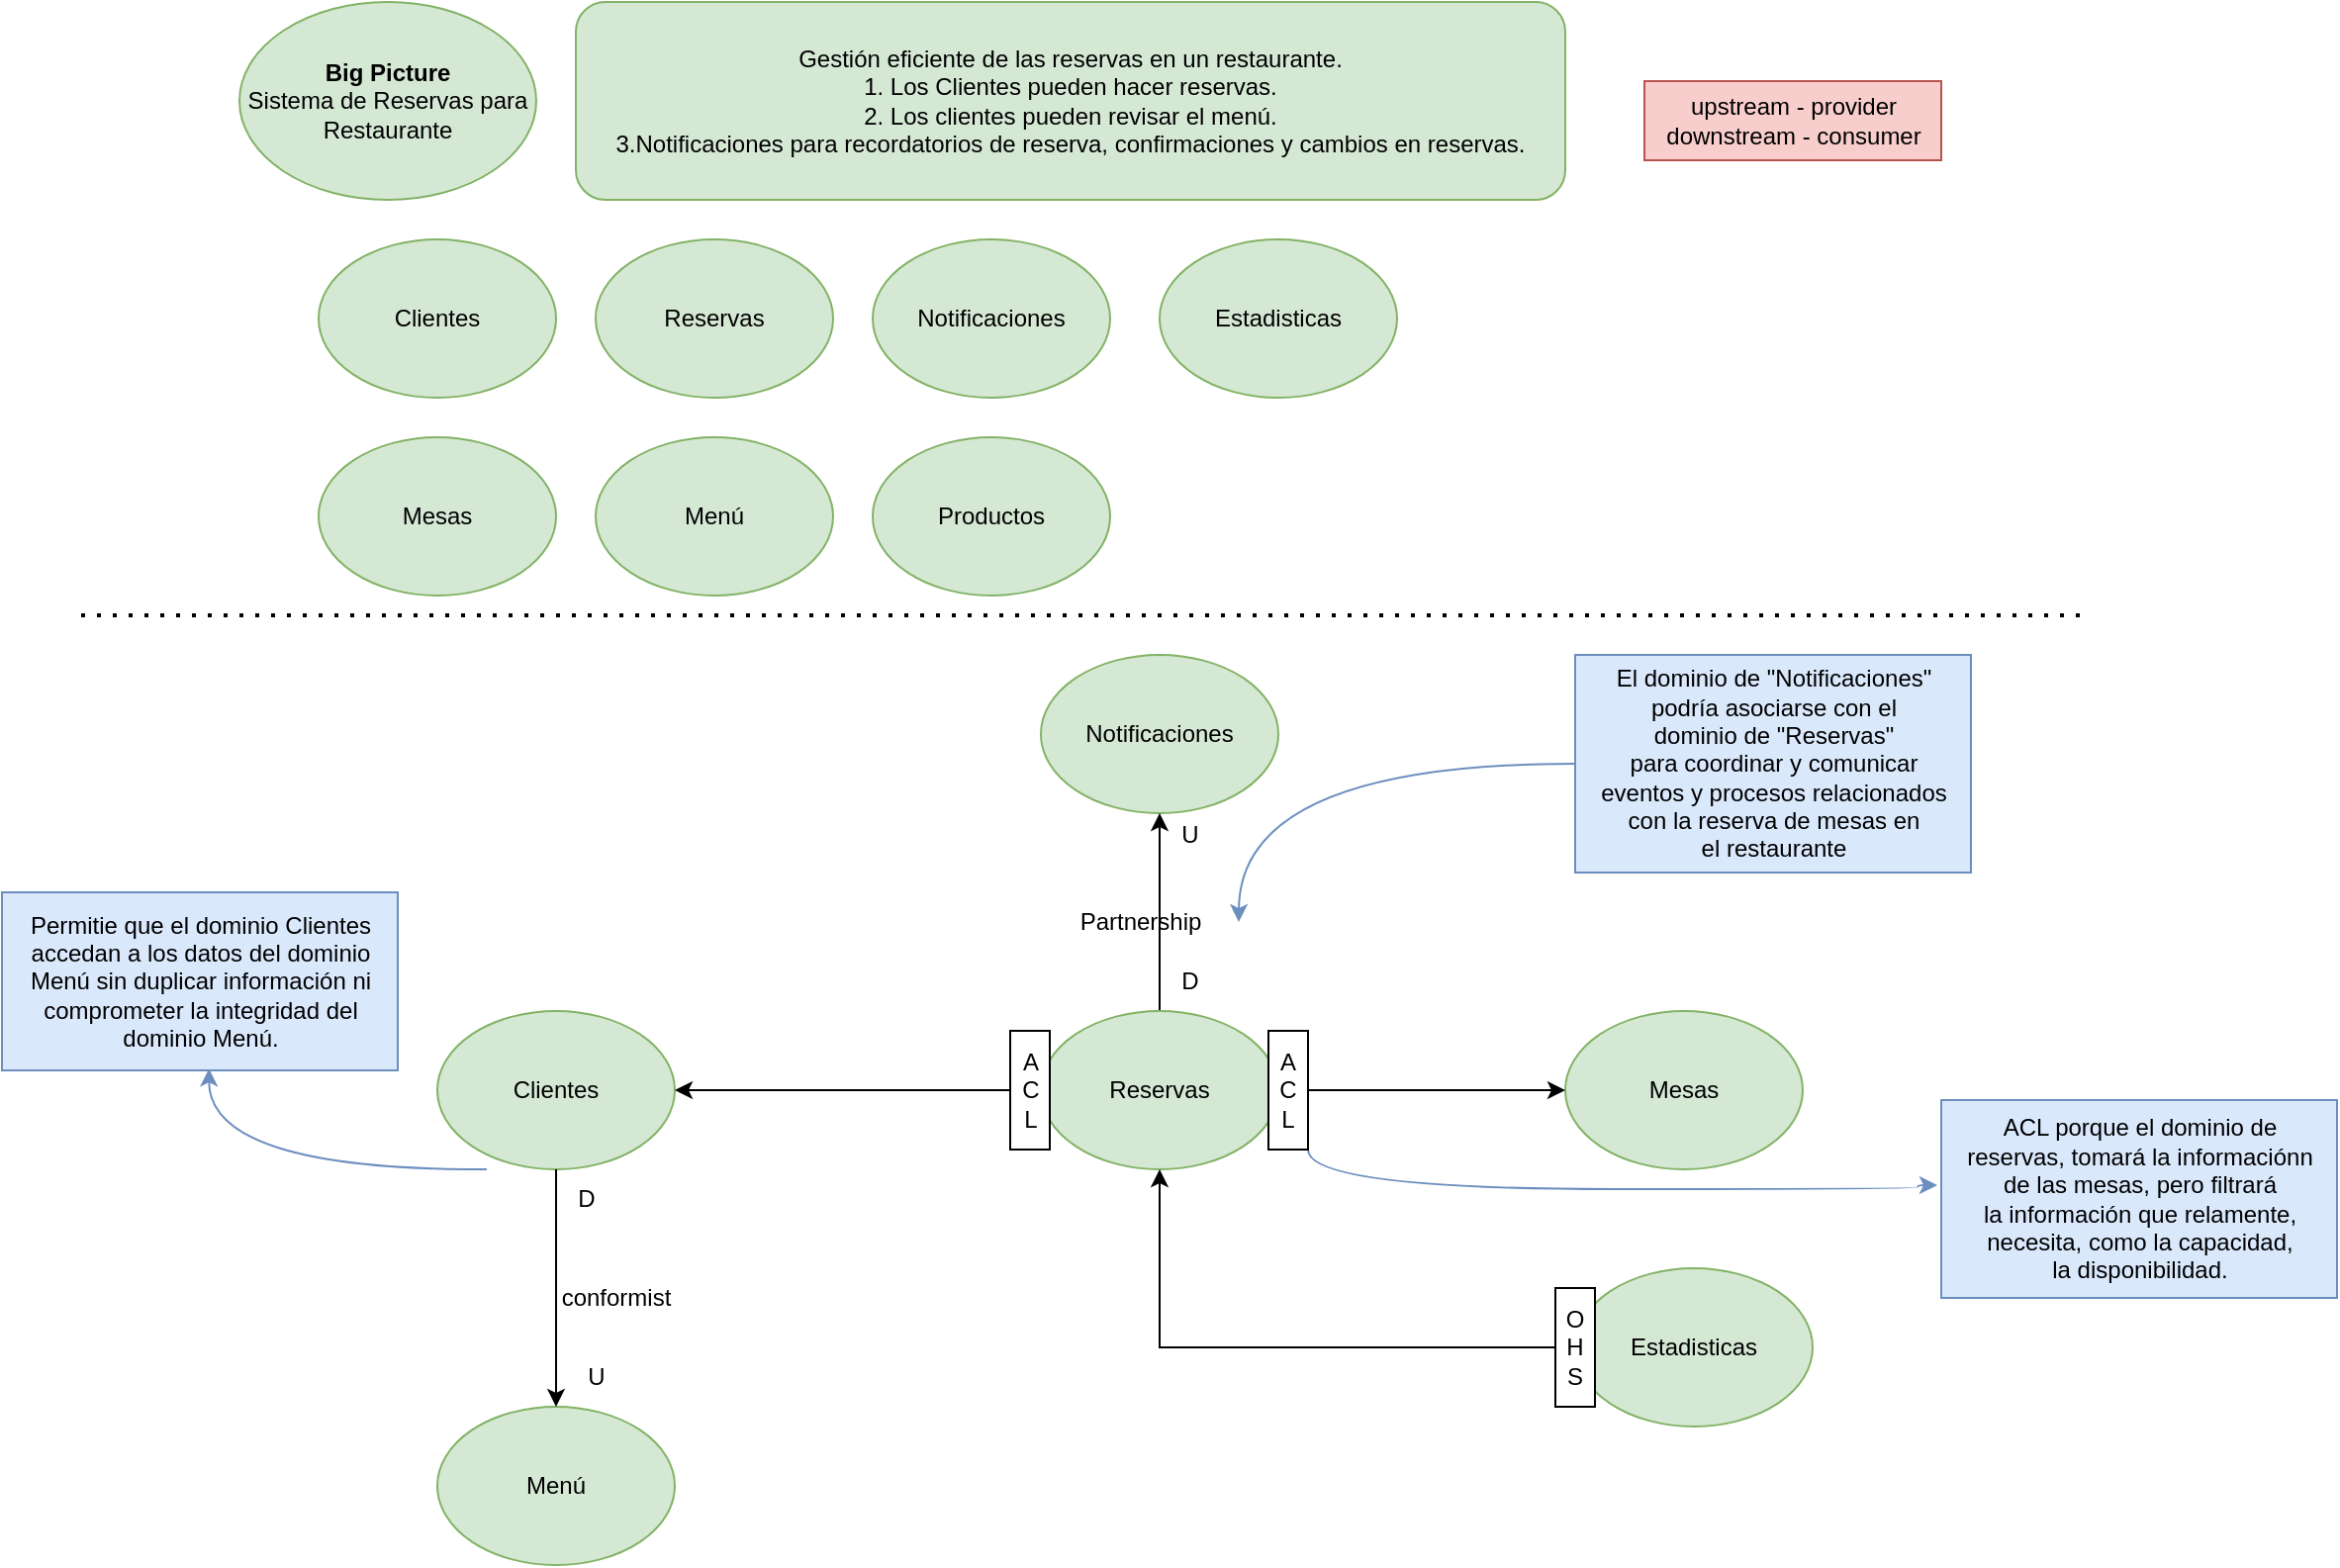 <mxfile version="21.7.2" type="github" pages="12">
  <diagram name="Modelado estratégico" id="8NP3AdUZ_DkiwLjYIJoB">
    <mxGraphModel dx="2617" dy="668" grid="1" gridSize="10" guides="1" tooltips="1" connect="1" arrows="1" fold="1" page="1" pageScale="1" pageWidth="850" pageHeight="1100" math="0" shadow="0">
      <root>
        <mxCell id="0" />
        <mxCell id="1" parent="0" />
        <mxCell id="hWaTpJQsUfpoI2xFxVlj-1" value="&lt;b&gt;Big Picture&lt;/b&gt;&lt;br&gt;Sistema de Reservas para Restaurante" style="ellipse;whiteSpace=wrap;html=1;fillColor=#d5e8d4;strokeColor=#82b366;" parent="1" vertex="1">
          <mxGeometry x="90" y="10" width="150" height="100" as="geometry" />
        </mxCell>
        <mxCell id="hWaTpJQsUfpoI2xFxVlj-3" value="Clientes" style="ellipse;whiteSpace=wrap;html=1;fillColor=#d5e8d4;strokeColor=#82b366;" parent="1" vertex="1">
          <mxGeometry x="130" y="130" width="120" height="80" as="geometry" />
        </mxCell>
        <mxCell id="hWaTpJQsUfpoI2xFxVlj-5" value="Notificaciones" style="ellipse;whiteSpace=wrap;html=1;fillColor=#d5e8d4;strokeColor=#82b366;" parent="1" vertex="1">
          <mxGeometry x="410" y="130" width="120" height="80" as="geometry" />
        </mxCell>
        <mxCell id="hWaTpJQsUfpoI2xFxVlj-6" value="Reservas" style="ellipse;whiteSpace=wrap;html=1;fillColor=#d5e8d4;strokeColor=#82b366;" parent="1" vertex="1">
          <mxGeometry x="270" y="130" width="120" height="80" as="geometry" />
        </mxCell>
        <mxCell id="hWaTpJQsUfpoI2xFxVlj-8" value="Mesas" style="ellipse;whiteSpace=wrap;html=1;fillColor=#d5e8d4;strokeColor=#82b366;" parent="1" vertex="1">
          <mxGeometry x="130" y="230" width="120" height="80" as="geometry" />
        </mxCell>
        <mxCell id="hWaTpJQsUfpoI2xFxVlj-11" value="Gestión eficiente de las reservas en un restaurante.&lt;br&gt;1. Los Clientes pueden hacer reservas.&lt;br&gt;2. Los clientes pueden revisar el menú.&lt;br&gt;3.Notificaciones para recordatorios de reserva, confirmaciones y cambios en reservas." style="rounded=1;whiteSpace=wrap;html=1;fillColor=#d5e8d4;strokeColor=#82b366;" parent="1" vertex="1">
          <mxGeometry x="260" y="10" width="500" height="100" as="geometry" />
        </mxCell>
        <mxCell id="hWaTpJQsUfpoI2xFxVlj-13" value="" style="endArrow=none;dashed=1;html=1;dashPattern=1 3;strokeWidth=2;rounded=0;" parent="1" edge="1">
          <mxGeometry width="50" height="50" relative="1" as="geometry">
            <mxPoint x="10" y="320" as="sourcePoint" />
            <mxPoint x="1020" y="320" as="targetPoint" />
            <Array as="points" />
          </mxGeometry>
        </mxCell>
        <mxCell id="m7rZ0P3Zvw4P9yKM0_KO-1" value="Menú" style="ellipse;whiteSpace=wrap;html=1;fillColor=#d5e8d4;strokeColor=#82b366;" parent="1" vertex="1">
          <mxGeometry x="270" y="230" width="120" height="80" as="geometry" />
        </mxCell>
        <mxCell id="m7rZ0P3Zvw4P9yKM0_KO-2" value="Clientes" style="ellipse;whiteSpace=wrap;html=1;fillColor=#d5e8d4;strokeColor=#82b366;" parent="1" vertex="1">
          <mxGeometry x="190" y="520" width="120" height="80" as="geometry" />
        </mxCell>
        <mxCell id="m7rZ0P3Zvw4P9yKM0_KO-4" value="Notificaciones" style="ellipse;whiteSpace=wrap;html=1;fillColor=#d5e8d4;strokeColor=#82b366;" parent="1" vertex="1">
          <mxGeometry x="495" y="340" width="120" height="80" as="geometry" />
        </mxCell>
        <mxCell id="rOrkyUCSA3QIkGicwK71-3" style="edgeStyle=orthogonalEdgeStyle;rounded=0;orthogonalLoop=1;jettySize=auto;html=1;exitX=0;exitY=0.5;exitDx=0;exitDy=0;" parent="1" source="rOrkyUCSA3QIkGicwK71-4" target="m7rZ0P3Zvw4P9yKM0_KO-2" edge="1">
          <mxGeometry relative="1" as="geometry" />
        </mxCell>
        <mxCell id="MYAhjs6G0Liy11eYC0Yg-1" style="edgeStyle=orthogonalEdgeStyle;rounded=0;orthogonalLoop=1;jettySize=auto;html=1;exitX=0.5;exitY=0;exitDx=0;exitDy=0;entryX=0.5;entryY=1;entryDx=0;entryDy=0;" parent="1" source="m7rZ0P3Zvw4P9yKM0_KO-5" target="m7rZ0P3Zvw4P9yKM0_KO-4" edge="1">
          <mxGeometry relative="1" as="geometry" />
        </mxCell>
        <mxCell id="m7rZ0P3Zvw4P9yKM0_KO-5" value="Reservas" style="ellipse;whiteSpace=wrap;html=1;fillColor=#d5e8d4;strokeColor=#82b366;" parent="1" vertex="1">
          <mxGeometry x="495" y="520" width="120" height="80" as="geometry" />
        </mxCell>
        <mxCell id="m7rZ0P3Zvw4P9yKM0_KO-6" value="Mesas" style="ellipse;whiteSpace=wrap;html=1;fillColor=#d5e8d4;strokeColor=#82b366;" parent="1" vertex="1">
          <mxGeometry x="760" y="520" width="120" height="80" as="geometry" />
        </mxCell>
        <mxCell id="m7rZ0P3Zvw4P9yKM0_KO-14" value="Menú" style="ellipse;whiteSpace=wrap;html=1;fillColor=#d5e8d4;strokeColor=#82b366;" parent="1" vertex="1">
          <mxGeometry x="190" y="720" width="120" height="80" as="geometry" />
        </mxCell>
        <mxCell id="m7rZ0P3Zvw4P9yKM0_KO-16" value="Productos" style="ellipse;whiteSpace=wrap;html=1;fillColor=#d5e8d4;strokeColor=#82b366;" parent="1" vertex="1">
          <mxGeometry x="410" y="230" width="120" height="80" as="geometry" />
        </mxCell>
        <mxCell id="rOrkyUCSA3QIkGicwK71-6" style="edgeStyle=orthogonalEdgeStyle;rounded=0;orthogonalLoop=1;jettySize=auto;html=1;exitX=1;exitY=0.5;exitDx=0;exitDy=0;entryX=0;entryY=0.5;entryDx=0;entryDy=0;" parent="1" source="YruRjTVlsNwzT2Qx_Qxh-7" target="m7rZ0P3Zvw4P9yKM0_KO-6" edge="1">
          <mxGeometry relative="1" as="geometry" />
        </mxCell>
        <mxCell id="eRQbjZH4Uv_1GNb9cbW1-2" style="edgeStyle=orthogonalEdgeStyle;rounded=0;orthogonalLoop=1;jettySize=auto;html=1;exitX=1;exitY=1;exitDx=0;exitDy=0;curved=1;entryX=-0.01;entryY=0.43;entryDx=0;entryDy=0;entryPerimeter=0;fillColor=#dae8fc;strokeColor=#6c8ebf;" parent="1" source="YruRjTVlsNwzT2Qx_Qxh-7" target="YruRjTVlsNwzT2Qx_Qxh-8" edge="1">
          <mxGeometry relative="1" as="geometry">
            <Array as="points">
              <mxPoint x="630" y="610" />
              <mxPoint x="938" y="610" />
            </Array>
          </mxGeometry>
        </mxCell>
        <mxCell id="YruRjTVlsNwzT2Qx_Qxh-7" value="A&lt;br&gt;C&lt;br&gt;L" style="rounded=0;whiteSpace=wrap;html=1;" parent="1" vertex="1">
          <mxGeometry x="610" y="530" width="20" height="60" as="geometry" />
        </mxCell>
        <mxCell id="YruRjTVlsNwzT2Qx_Qxh-8" value="ACL porque el dominio de&lt;br&gt;reservas, tomará la informaciónn&lt;br&gt;de las mesas, pero filtrará&lt;br&gt;la información que relamente,&lt;br&gt;necesita, como la capacidad,&lt;br&gt;la disponibilidad." style="text;html=1;align=center;verticalAlign=middle;resizable=0;points=[];autosize=1;strokeColor=#6c8ebf;fillColor=#dae8fc;" parent="1" vertex="1">
          <mxGeometry x="950" y="565" width="200" height="100" as="geometry" />
        </mxCell>
        <mxCell id="YruRjTVlsNwzT2Qx_Qxh-19" value="" style="edgeStyle=orthogonalEdgeStyle;rounded=0;orthogonalLoop=1;jettySize=auto;html=1;curved=1;fillColor=#dae8fc;strokeColor=#6c8ebf;" parent="1" source="YruRjTVlsNwzT2Qx_Qxh-18" edge="1">
          <mxGeometry relative="1" as="geometry">
            <mxPoint x="595" y="475" as="targetPoint" />
          </mxGeometry>
        </mxCell>
        <mxCell id="YruRjTVlsNwzT2Qx_Qxh-18" value=" El dominio de &quot;Notificaciones&quot; &lt;br&gt;podría asociarse con el &lt;br&gt;dominio de &quot;Reservas&quot; &lt;br&gt;para coordinar y comunicar &lt;br&gt;eventos y procesos relacionados &lt;br&gt;con la reserva de mesas en &lt;br&gt;el restaurante" style="text;html=1;align=center;verticalAlign=middle;resizable=0;points=[];autosize=1;strokeColor=#6c8ebf;fillColor=#dae8fc;" parent="1" vertex="1">
          <mxGeometry x="765" y="340" width="200" height="110" as="geometry" />
        </mxCell>
        <mxCell id="YruRjTVlsNwzT2Qx_Qxh-21" value="U" style="text;html=1;align=center;verticalAlign=middle;resizable=0;points=[];autosize=1;strokeColor=none;fillColor=none;" parent="1" vertex="1">
          <mxGeometry x="555" y="416" width="30" height="30" as="geometry" />
        </mxCell>
        <mxCell id="YruRjTVlsNwzT2Qx_Qxh-22" value="D" style="text;html=1;align=center;verticalAlign=middle;resizable=0;points=[];autosize=1;strokeColor=none;fillColor=none;" parent="1" vertex="1">
          <mxGeometry x="555" y="490" width="30" height="30" as="geometry" />
        </mxCell>
        <mxCell id="YruRjTVlsNwzT2Qx_Qxh-23" value="upstream - provider&lt;br&gt;downstream - consumer" style="text;html=1;align=center;verticalAlign=middle;resizable=0;points=[];autosize=1;strokeColor=#b85450;fillColor=#f8cecc;" parent="1" vertex="1">
          <mxGeometry x="800" y="50" width="150" height="40" as="geometry" />
        </mxCell>
        <mxCell id="ImDGkzxSQhhY6YgkqRP4-19" style="edgeStyle=orthogonalEdgeStyle;rounded=0;orthogonalLoop=1;jettySize=auto;html=1;entryX=0.5;entryY=0;entryDx=0;entryDy=0;exitX=0.5;exitY=1;exitDx=0;exitDy=0;" parent="1" source="m7rZ0P3Zvw4P9yKM0_KO-2" target="m7rZ0P3Zvw4P9yKM0_KO-14" edge="1">
          <mxGeometry relative="1" as="geometry">
            <mxPoint x="250" y="610" as="sourcePoint" />
          </mxGeometry>
        </mxCell>
        <mxCell id="S4ngOtlnA68Y0uTMbrjn-5" style="edgeStyle=orthogonalEdgeStyle;rounded=0;orthogonalLoop=1;jettySize=auto;html=1;exitX=0;exitY=0.5;exitDx=0;exitDy=0;entryX=0.523;entryY=0.99;entryDx=0;entryDy=0;entryPerimeter=0;curved=1;fillColor=#dae8fc;strokeColor=#6c8ebf;" parent="1" target="S4ngOtlnA68Y0uTMbrjn-4" edge="1">
          <mxGeometry relative="1" as="geometry">
            <mxPoint x="215" y="600" as="sourcePoint" />
          </mxGeometry>
        </mxCell>
        <mxCell id="S4ngOtlnA68Y0uTMbrjn-4" value="Permitie que el dominio Clientes &lt;br&gt;accedan a los datos del dominio &lt;br&gt;Menú sin duplicar información ni &lt;br&gt;comprometer la integridad del &lt;br&gt;dominio Menú." style="text;html=1;align=center;verticalAlign=middle;resizable=0;points=[];autosize=1;strokeColor=#6c8ebf;fillColor=#dae8fc;" parent="1" vertex="1">
          <mxGeometry x="-30" y="460" width="200" height="90" as="geometry" />
        </mxCell>
        <mxCell id="ACOcnvce9qrcNdgjU_cD-1" value="Estadisticas" style="ellipse;whiteSpace=wrap;html=1;fillColor=#d5e8d4;strokeColor=#82b366;" parent="1" vertex="1">
          <mxGeometry x="765" y="650" width="120" height="80" as="geometry" />
        </mxCell>
        <mxCell id="ACOcnvce9qrcNdgjU_cD-3" style="edgeStyle=orthogonalEdgeStyle;rounded=0;orthogonalLoop=1;jettySize=auto;html=1;exitX=0;exitY=0.5;exitDx=0;exitDy=0;entryX=0.5;entryY=1;entryDx=0;entryDy=0;" parent="1" source="ACOcnvce9qrcNdgjU_cD-4" target="m7rZ0P3Zvw4P9yKM0_KO-5" edge="1">
          <mxGeometry relative="1" as="geometry">
            <mxPoint x="685" y="690" as="sourcePoint" />
          </mxGeometry>
        </mxCell>
        <mxCell id="ACOcnvce9qrcNdgjU_cD-4" value="O&lt;br&gt;H&lt;br&gt;S" style="rounded=0;whiteSpace=wrap;html=1;" parent="1" vertex="1">
          <mxGeometry x="755" y="660" width="20" height="60" as="geometry" />
        </mxCell>
        <mxCell id="rmbutTVoJBG_-dvNuj5w-1" value="Estadisticas" style="ellipse;whiteSpace=wrap;html=1;fillColor=#d5e8d4;strokeColor=#82b366;" parent="1" vertex="1">
          <mxGeometry x="555" y="130" width="120" height="80" as="geometry" />
        </mxCell>
        <mxCell id="rOrkyUCSA3QIkGicwK71-2" value="Partnership" style="text;html=1;align=center;verticalAlign=middle;resizable=0;points=[];autosize=1;strokeColor=none;fillColor=none;" parent="1" vertex="1">
          <mxGeometry x="505" y="460" width="80" height="30" as="geometry" />
        </mxCell>
        <mxCell id="rOrkyUCSA3QIkGicwK71-4" value="A&lt;br&gt;C&lt;br&gt;L" style="rounded=0;whiteSpace=wrap;html=1;" parent="1" vertex="1">
          <mxGeometry x="479.5" y="530" width="20" height="60" as="geometry" />
        </mxCell>
        <mxCell id="irJdrPbB0XY7Qo4lxgbF-1" value="conformist" style="text;html=1;align=center;verticalAlign=middle;resizable=0;points=[];autosize=1;strokeColor=none;fillColor=none;" parent="1" vertex="1">
          <mxGeometry x="240" y="650" width="80" height="30" as="geometry" />
        </mxCell>
        <mxCell id="irJdrPbB0XY7Qo4lxgbF-2" value="D" style="text;html=1;align=center;verticalAlign=middle;resizable=0;points=[];autosize=1;strokeColor=none;fillColor=none;" parent="1" vertex="1">
          <mxGeometry x="250" y="600" width="30" height="30" as="geometry" />
        </mxCell>
        <mxCell id="irJdrPbB0XY7Qo4lxgbF-5" value="U" style="text;html=1;align=center;verticalAlign=middle;resizable=0;points=[];autosize=1;strokeColor=none;fillColor=none;" parent="1" vertex="1">
          <mxGeometry x="255" y="690" width="30" height="30" as="geometry" />
        </mxCell>
      </root>
    </mxGraphModel>
  </diagram>
  <diagram id="FAtBKiGZbhK6aIaw_v2O" name="Contexto Clientes (Modelo dominio Clientes)">
    <mxGraphModel dx="1502" dy="568" grid="1" gridSize="10" guides="1" tooltips="1" connect="1" arrows="1" fold="1" page="1" pageScale="1" pageWidth="850" pageHeight="1100" math="0" shadow="0">
      <root>
        <mxCell id="0" />
        <mxCell id="1" parent="0" />
        <mxCell id="KKAyXWQ2u-00gP4td8PB-2" style="edgeStyle=orthogonalEdgeStyle;rounded=0;orthogonalLoop=1;jettySize=auto;html=1;exitX=0;exitY=0.5;exitDx=0;exitDy=0;entryX=1;entryY=0.5;entryDx=0;entryDy=0;endArrow=none;endFill=0;" parent="1" source="G7mjcNuskj6wblFJKC_o-1" target="G7mjcNuskj6wblFJKC_o-2" edge="1">
          <mxGeometry relative="1" as="geometry" />
        </mxCell>
        <mxCell id="F4pM8kQzIfORUcGOrFC8-2" style="edgeStyle=orthogonalEdgeStyle;rounded=0;orthogonalLoop=1;jettySize=auto;html=1;exitX=0.5;exitY=1;exitDx=0;exitDy=0;entryX=0.5;entryY=0;entryDx=0;entryDy=0;endArrow=none;endFill=0;" parent="1" source="G7mjcNuskj6wblFJKC_o-1" target="F4pM8kQzIfORUcGOrFC8-1" edge="1">
          <mxGeometry relative="1" as="geometry" />
        </mxCell>
        <mxCell id="G7mjcNuskj6wblFJKC_o-1" value="Cliente" style="rounded=0;whiteSpace=wrap;html=1;fillColor=#d5e8d4;strokeColor=#82b366;" parent="1" vertex="1">
          <mxGeometry x="370" y="250" width="120" height="60" as="geometry" />
        </mxCell>
        <mxCell id="G7mjcNuskj6wblFJKC_o-2" value="TipoIdentificacion" style="rounded=0;whiteSpace=wrap;html=1;" parent="1" vertex="1">
          <mxGeometry x="100" y="250" width="120" height="60" as="geometry" />
        </mxCell>
        <mxCell id="G7mjcNuskj6wblFJKC_o-5" value="Tiene" style="text;html=1;align=center;verticalAlign=middle;resizable=0;points=[];autosize=1;strokeColor=none;fillColor=none;" parent="1" vertex="1">
          <mxGeometry x="265" y="250" width="50" height="30" as="geometry" />
        </mxCell>
        <mxCell id="G7mjcNuskj6wblFJKC_o-6" value="1" style="text;html=1;align=center;verticalAlign=middle;resizable=0;points=[];autosize=1;strokeColor=none;fillColor=none;" parent="1" vertex="1">
          <mxGeometry x="220" y="250" width="30" height="30" as="geometry" />
        </mxCell>
        <mxCell id="G7mjcNuskj6wblFJKC_o-10" value="0...*" style="text;html=1;align=center;verticalAlign=middle;resizable=0;points=[];autosize=1;strokeColor=none;fillColor=none;" parent="1" vertex="1">
          <mxGeometry x="330" y="280" width="40" height="30" as="geometry" />
        </mxCell>
        <mxCell id="sabkzMuw9Pfq_1csWRt8-1" value="NumeroCelular" style="rounded=0;whiteSpace=wrap;html=1;" parent="1" vertex="1">
          <mxGeometry x="640" y="250" width="120" height="60" as="geometry" />
        </mxCell>
        <mxCell id="sabkzMuw9Pfq_1csWRt8-2" value="" style="endArrow=none;html=1;rounded=0;exitX=0;exitY=0.5;exitDx=0;exitDy=0;entryX=1;entryY=0.5;entryDx=0;entryDy=0;" parent="1" source="sabkzMuw9Pfq_1csWRt8-1" target="G7mjcNuskj6wblFJKC_o-1" edge="1">
          <mxGeometry width="50" height="50" relative="1" as="geometry">
            <mxPoint x="540" y="290" as="sourcePoint" />
            <mxPoint x="420" y="210" as="targetPoint" />
          </mxGeometry>
        </mxCell>
        <mxCell id="sabkzMuw9Pfq_1csWRt8-3" value="Tiene" style="text;html=1;align=center;verticalAlign=middle;resizable=0;points=[];autosize=1;strokeColor=none;fillColor=none;" parent="1" vertex="1">
          <mxGeometry x="530" y="278" width="50" height="30" as="geometry" />
        </mxCell>
        <mxCell id="sabkzMuw9Pfq_1csWRt8-4" value="1...*" style="text;html=1;align=center;verticalAlign=middle;resizable=0;points=[];autosize=1;strokeColor=none;fillColor=none;" parent="1" vertex="1">
          <mxGeometry x="600" y="280" width="40" height="30" as="geometry" />
        </mxCell>
        <mxCell id="sabkzMuw9Pfq_1csWRt8-5" value="" style="endArrow=classic;html=1;rounded=0;entryX=0.99;entryY=1;entryDx=0;entryDy=0;entryPerimeter=0;" parent="1" edge="1">
          <mxGeometry width="50" height="50" relative="1" as="geometry">
            <mxPoint x="538.8" y="307" as="sourcePoint" />
            <mxPoint x="580" y="307" as="targetPoint" />
            <Array as="points" />
          </mxGeometry>
        </mxCell>
        <mxCell id="sabkzMuw9Pfq_1csWRt8-7" value="" style="endArrow=classic;html=1;rounded=0;" parent="1" edge="1">
          <mxGeometry width="50" height="50" relative="1" as="geometry">
            <mxPoint x="585" y="240" as="sourcePoint" />
            <mxPoint x="545" y="240" as="targetPoint" />
          </mxGeometry>
        </mxCell>
        <mxCell id="sabkzMuw9Pfq_1csWRt8-9" value="1" style="text;html=1;align=center;verticalAlign=middle;resizable=0;points=[];autosize=1;strokeColor=none;fillColor=none;" parent="1" vertex="1">
          <mxGeometry x="490" y="254" width="30" height="30" as="geometry" />
        </mxCell>
        <mxCell id="KKAyXWQ2u-00gP4td8PB-3" value="Pertenece" style="text;html=1;align=center;verticalAlign=middle;resizable=0;points=[];autosize=1;strokeColor=none;fillColor=none;" parent="1" vertex="1">
          <mxGeometry x="525" y="254" width="80" height="30" as="geometry" />
        </mxCell>
        <mxCell id="KKAyXWQ2u-00gP4td8PB-4" value="" style="endArrow=classic;html=1;rounded=0;" parent="1" edge="1">
          <mxGeometry width="50" height="50" relative="1" as="geometry">
            <mxPoint x="310" y="240" as="sourcePoint" />
            <mxPoint x="270" y="240" as="targetPoint" />
          </mxGeometry>
        </mxCell>
        <mxCell id="KKAyXWQ2u-00gP4td8PB-5" value="Pertenece" style="text;html=1;align=center;verticalAlign=middle;resizable=0;points=[];autosize=1;strokeColor=none;fillColor=none;" parent="1" vertex="1">
          <mxGeometry x="250" y="278" width="80" height="30" as="geometry" />
        </mxCell>
        <mxCell id="KKAyXWQ2u-00gP4td8PB-6" value="" style="endArrow=classic;html=1;rounded=0;entryX=0.99;entryY=1;entryDx=0;entryDy=0;entryPerimeter=0;" parent="1" edge="1">
          <mxGeometry width="50" height="50" relative="1" as="geometry">
            <mxPoint x="269.4" y="309" as="sourcePoint" />
            <mxPoint x="310.6" y="309" as="targetPoint" />
            <Array as="points" />
          </mxGeometry>
        </mxCell>
        <mxCell id="F4pM8kQzIfORUcGOrFC8-1" value="PaisOrigen" style="rounded=0;whiteSpace=wrap;html=1;" parent="1" vertex="1">
          <mxGeometry x="370" y="420" width="120" height="60" as="geometry" />
        </mxCell>
        <mxCell id="F4pM8kQzIfORUcGOrFC8-3" value="Tiene" style="text;html=1;align=center;verticalAlign=middle;resizable=0;points=[];autosize=1;strokeColor=none;fillColor=none;" parent="1" vertex="1">
          <mxGeometry x="380" y="350" width="50" height="30" as="geometry" />
        </mxCell>
        <mxCell id="kvZPXKvpAGWMIdNN_GZd-1" value="" style="endArrow=classic;html=1;rounded=0;" parent="1" edge="1">
          <mxGeometry width="50" height="50" relative="1" as="geometry">
            <mxPoint x="380" y="341" as="sourcePoint" />
            <mxPoint x="380" y="389" as="targetPoint" />
          </mxGeometry>
        </mxCell>
        <mxCell id="kvZPXKvpAGWMIdNN_GZd-3" value="1" style="text;html=1;align=center;verticalAlign=middle;resizable=0;points=[];autosize=1;strokeColor=none;fillColor=none;" parent="1" vertex="1">
          <mxGeometry x="400" y="390" width="30" height="30" as="geometry" />
        </mxCell>
        <mxCell id="DvE-xWkFa91KqKO_k42v-1" value="0...*" style="text;html=1;align=center;verticalAlign=middle;resizable=0;points=[];autosize=1;strokeColor=none;fillColor=none;" parent="1" vertex="1">
          <mxGeometry x="430" y="308" width="40" height="30" as="geometry" />
        </mxCell>
        <mxCell id="0DW8W8JpSh2VfO_9CqVn-1" value="está" style="text;html=1;align=center;verticalAlign=middle;resizable=0;points=[];autosize=1;strokeColor=none;fillColor=none;" parent="1" vertex="1">
          <mxGeometry x="425" y="350" width="50" height="30" as="geometry" />
        </mxCell>
        <mxCell id="vtLKljMS7f1YbCrOj2J6-1" value="" style="endArrow=classic;html=1;rounded=0;" parent="1" edge="1">
          <mxGeometry width="50" height="50" relative="1" as="geometry">
            <mxPoint x="475" y="380" as="sourcePoint" />
            <mxPoint x="475" y="350" as="targetPoint" />
          </mxGeometry>
        </mxCell>
      </root>
    </mxGraphModel>
  </diagram>
  <diagram id="DCO-mssSepy2mbwkg9fi" name="Menu">
    <mxGraphModel dx="1502" dy="568" grid="1" gridSize="10" guides="1" tooltips="1" connect="1" arrows="1" fold="1" page="1" pageScale="1" pageWidth="850" pageHeight="1100" math="0" shadow="0">
      <root>
        <mxCell id="0" />
        <mxCell id="1" parent="0" />
        <mxCell id="9zOb6eXgUGJ_94OECCER-1" style="edgeStyle=orthogonalEdgeStyle;rounded=0;orthogonalLoop=1;jettySize=auto;html=1;exitX=0;exitY=0.5;exitDx=0;exitDy=0;entryX=1;entryY=0.5;entryDx=0;entryDy=0;" parent="1" source="HU4lSBY8ZP7PwjPlez8Z-2" target="REe60eUfnaQQAgwd5LwK-2" edge="1">
          <mxGeometry relative="1" as="geometry" />
        </mxCell>
        <mxCell id="HU4lSBY8ZP7PwjPlez8Z-2" value="Menu" style="rounded=0;whiteSpace=wrap;html=1;" parent="1" vertex="1">
          <mxGeometry x="500" y="352" width="120" height="60" as="geometry" />
        </mxCell>
        <mxCell id="REe60eUfnaQQAgwd5LwK-1" style="edgeStyle=orthogonalEdgeStyle;rounded=0;orthogonalLoop=1;jettySize=auto;html=1;exitX=0.5;exitY=1;exitDx=0;exitDy=0;entryX=0.5;entryY=0;entryDx=0;entryDy=0;endArrow=none;endFill=0;" parent="1" source="REe60eUfnaQQAgwd5LwK-2" target="REe60eUfnaQQAgwd5LwK-3" edge="1">
          <mxGeometry relative="1" as="geometry" />
        </mxCell>
        <mxCell id="REe60eUfnaQQAgwd5LwK-2" value="Subcategoría" style="rounded=0;whiteSpace=wrap;html=1;" parent="1" vertex="1">
          <mxGeometry x="231" y="352" width="120" height="60" as="geometry" />
        </mxCell>
        <mxCell id="REe60eUfnaQQAgwd5LwK-3" value="Categoría" style="rounded=0;whiteSpace=wrap;html=1;" parent="1" vertex="1">
          <mxGeometry x="231" y="502" width="120" height="60" as="geometry" />
        </mxCell>
        <mxCell id="REe60eUfnaQQAgwd5LwK-4" value="está" style="text;html=1;align=center;verticalAlign=middle;resizable=0;points=[];autosize=1;strokeColor=none;fillColor=none;" parent="1" vertex="1">
          <mxGeometry x="251" y="442" width="50" height="30" as="geometry" />
        </mxCell>
        <mxCell id="REe60eUfnaQQAgwd5LwK-5" value="" style="endArrow=classic;html=1;rounded=0;" parent="1" edge="1">
          <mxGeometry width="50" height="50" relative="1" as="geometry">
            <mxPoint x="255" y="442" as="sourcePoint" />
            <mxPoint x="255" y="472" as="targetPoint" />
          </mxGeometry>
        </mxCell>
        <mxCell id="REe60eUfnaQQAgwd5LwK-6" value="1" style="text;html=1;align=center;verticalAlign=middle;resizable=0;points=[];autosize=1;strokeColor=none;fillColor=none;" parent="1" vertex="1">
          <mxGeometry x="266" y="477" width="30" height="30" as="geometry" />
        </mxCell>
        <mxCell id="REe60eUfnaQQAgwd5LwK-7" value="tiene" style="text;html=1;align=center;verticalAlign=middle;resizable=0;points=[];autosize=1;strokeColor=none;fillColor=none;" parent="1" vertex="1">
          <mxGeometry x="286" y="442" width="50" height="30" as="geometry" />
        </mxCell>
        <mxCell id="REe60eUfnaQQAgwd5LwK-8" value="0...*" style="text;html=1;align=center;verticalAlign=middle;resizable=0;points=[];autosize=1;strokeColor=none;fillColor=none;" parent="1" vertex="1">
          <mxGeometry x="286" y="410" width="40" height="30" as="geometry" />
        </mxCell>
        <mxCell id="REe60eUfnaQQAgwd5LwK-9" value="" style="endArrow=classic;html=1;rounded=0;" parent="1" edge="1">
          <mxGeometry width="50" height="50" relative="1" as="geometry">
            <mxPoint x="336" y="472" as="sourcePoint" />
            <mxPoint x="336" y="442" as="targetPoint" />
          </mxGeometry>
        </mxCell>
        <mxCell id="MwhOZ9hmpQhblKh3k76m-1" value="tiene" style="text;html=1;align=center;verticalAlign=middle;resizable=0;points=[];autosize=1;strokeColor=none;fillColor=none;" parent="1" vertex="1">
          <mxGeometry x="400" y="352" width="50" height="30" as="geometry" />
        </mxCell>
        <mxCell id="nLTXek3BkfgBhTTxBVBo-1" value="" style="endArrow=classic;html=1;rounded=0;" parent="1" edge="1">
          <mxGeometry width="50" height="50" relative="1" as="geometry">
            <mxPoint x="444" y="351" as="sourcePoint" />
            <mxPoint x="404" y="351" as="targetPoint" />
          </mxGeometry>
        </mxCell>
        <mxCell id="nLTXek3BkfgBhTTxBVBo-2" value="1...*" style="text;html=1;align=center;verticalAlign=middle;resizable=0;points=[];autosize=1;strokeColor=none;fillColor=none;" parent="1" vertex="1">
          <mxGeometry x="351" y="352" width="40" height="30" as="geometry" />
        </mxCell>
        <mxCell id="FPcq0EiQndgD5VKPed0M-1" value="está" style="text;html=1;align=center;verticalAlign=middle;resizable=0;points=[];autosize=1;strokeColor=none;fillColor=none;" parent="1" vertex="1">
          <mxGeometry x="400" y="382" width="50" height="30" as="geometry" />
        </mxCell>
        <mxCell id="KMNZPBwtDf3l4Fp0ba1v-1" value="" style="endArrow=classic;html=1;rounded=0;entryX=0.99;entryY=1;entryDx=0;entryDy=0;entryPerimeter=0;" parent="1" edge="1">
          <mxGeometry width="50" height="50" relative="1" as="geometry">
            <mxPoint x="404.4" y="410" as="sourcePoint" />
            <mxPoint x="445.6" y="410" as="targetPoint" />
            <Array as="points" />
          </mxGeometry>
        </mxCell>
        <mxCell id="KMNZPBwtDf3l4Fp0ba1v-2" value="1" style="text;html=1;align=center;verticalAlign=middle;resizable=0;points=[];autosize=1;strokeColor=none;fillColor=none;" parent="1" vertex="1">
          <mxGeometry x="470" y="382" width="30" height="30" as="geometry" />
        </mxCell>
      </root>
    </mxGraphModel>
  </diagram>
  <diagram id="9Zw_hFndjnUMTbHONhiw" name="Reservas">
    <mxGraphModel dx="2352" dy="568" grid="1" gridSize="10" guides="1" tooltips="1" connect="1" arrows="1" fold="1" page="1" pageScale="1" pageWidth="850" pageHeight="1100" math="0" shadow="0">
      <root>
        <mxCell id="0" />
        <mxCell id="1" parent="0" />
        <mxCell id="rp-I5v6qvfTp-kMloytI-1" style="edgeStyle=orthogonalEdgeStyle;rounded=0;orthogonalLoop=1;jettySize=auto;html=1;exitX=0.5;exitY=1;exitDx=0;exitDy=0;endArrow=none;endFill=0;" parent="1" source="eT838gf7jAlOYrnll_vc-1" target="6m200d_zuBwX7UkNX6Mk-1" edge="1">
          <mxGeometry relative="1" as="geometry" />
        </mxCell>
        <mxCell id="6pp5NeT-BXDHVDIWADcJ-2" style="edgeStyle=orthogonalEdgeStyle;rounded=0;orthogonalLoop=1;jettySize=auto;html=1;exitX=0;exitY=0.5;exitDx=0;exitDy=0;entryX=1;entryY=0.5;entryDx=0;entryDy=0;endArrow=none;endFill=0;" parent="1" source="eT838gf7jAlOYrnll_vc-1" target="6pp5NeT-BXDHVDIWADcJ-1" edge="1">
          <mxGeometry relative="1" as="geometry" />
        </mxCell>
        <mxCell id="eT838gf7jAlOYrnll_vc-1" value="Reserva" style="rounded=0;whiteSpace=wrap;html=1;" parent="1" vertex="1">
          <mxGeometry x="130" y="290" width="120" height="60" as="geometry" />
        </mxCell>
        <mxCell id="mVFb1XHzFAkL0j3B8YzQ-1" value="NotificacionReserva" style="rounded=0;whiteSpace=wrap;html=1;fillColor=#e1d5e7;strokeColor=#9673a6;" parent="1" vertex="1">
          <mxGeometry x="130" y="120" width="120" height="60" as="geometry" />
        </mxCell>
        <mxCell id="mVFb1XHzFAkL0j3B8YzQ-2" value="" style="endArrow=none;html=1;rounded=0;entryX=0.5;entryY=1;entryDx=0;entryDy=0;exitX=0.5;exitY=0;exitDx=0;exitDy=0;" parent="1" source="eT838gf7jAlOYrnll_vc-1" target="mVFb1XHzFAkL0j3B8YzQ-1" edge="1">
          <mxGeometry width="50" height="50" relative="1" as="geometry">
            <mxPoint x="170" y="340" as="sourcePoint" />
            <mxPoint x="220" y="290" as="targetPoint" />
          </mxGeometry>
        </mxCell>
        <mxCell id="MoyriIVIyKtEx6mtaPEi-1" value="Tiene" style="text;html=1;align=center;verticalAlign=middle;resizable=0;points=[];autosize=1;strokeColor=none;fillColor=none;" parent="1" vertex="1">
          <mxGeometry x="185" y="250" width="50" height="30" as="geometry" />
        </mxCell>
        <mxCell id="gvmk_7lt4PPUAFCENJBC-1" value="" style="endArrow=classic;html=1;rounded=0;" parent="1" edge="1">
          <mxGeometry width="50" height="50" relative="1" as="geometry">
            <mxPoint x="209.5" y="250" as="sourcePoint" />
            <mxPoint x="209.5" y="220" as="targetPoint" />
          </mxGeometry>
        </mxCell>
        <mxCell id="Z1zBzY4qvzDJe3auwKO8-1" value="1...*" style="text;html=1;align=center;verticalAlign=middle;resizable=0;points=[];autosize=1;strokeColor=none;fillColor=none;" parent="1" vertex="1">
          <mxGeometry x="190" y="180" width="40" height="30" as="geometry" />
        </mxCell>
        <mxCell id="EwDIlMMUbZvr1I4xluXB-1" value="Pertenece" style="text;html=1;align=center;verticalAlign=middle;resizable=0;points=[];autosize=1;strokeColor=none;fillColor=none;" parent="1" vertex="1">
          <mxGeometry x="120" y="230" width="80" height="30" as="geometry" />
        </mxCell>
        <mxCell id="EwDIlMMUbZvr1I4xluXB-2" value="" style="endArrow=classic;html=1;rounded=0;" parent="1" edge="1">
          <mxGeometry width="50" height="50" relative="1" as="geometry">
            <mxPoint x="174" y="200" as="sourcePoint" />
            <mxPoint x="174" y="230" as="targetPoint" />
          </mxGeometry>
        </mxCell>
        <mxCell id="EwDIlMMUbZvr1I4xluXB-3" value="1" style="text;html=1;align=center;verticalAlign=middle;resizable=0;points=[];autosize=1;strokeColor=none;fillColor=none;" parent="1" vertex="1">
          <mxGeometry x="156" y="261.5" width="30" height="30" as="geometry" />
        </mxCell>
        <mxCell id="3xA_H6ruORnaUOIruGVV-1" value="Mesa" style="rounded=0;whiteSpace=wrap;html=1;fillColor=#dae8fc;strokeColor=#6c8ebf;" parent="1" vertex="1">
          <mxGeometry x="420" y="290" width="120" height="60" as="geometry" />
        </mxCell>
        <mxCell id="u34OieYLbkz6m_wOW7PJ-2" value="Tiene" style="text;html=1;align=center;verticalAlign=middle;resizable=0;points=[];autosize=1;strokeColor=none;fillColor=none;" parent="1" vertex="1">
          <mxGeometry x="315" y="321.5" width="50" height="30" as="geometry" />
        </mxCell>
        <mxCell id="u34OieYLbkz6m_wOW7PJ-3" value="" style="endArrow=classic;html=1;rounded=0;entryX=0;entryY=-0.08;entryDx=0;entryDy=0;entryPerimeter=0;exitX=1.088;exitY=-0.053;exitDx=0;exitDy=0;exitPerimeter=0;" parent="1" edge="1">
          <mxGeometry width="50" height="50" relative="1" as="geometry">
            <mxPoint x="365" y="280.81" as="sourcePoint" />
            <mxPoint x="310.6" y="280" as="targetPoint" />
          </mxGeometry>
        </mxCell>
        <mxCell id="u34OieYLbkz6m_wOW7PJ-4" value="1" style="text;html=1;align=center;verticalAlign=middle;resizable=0;points=[];autosize=1;strokeColor=none;fillColor=none;" parent="1" vertex="1">
          <mxGeometry x="250" y="288" width="30" height="30" as="geometry" />
        </mxCell>
        <mxCell id="u34OieYLbkz6m_wOW7PJ-5" value="Pertenece" style="text;html=1;align=center;verticalAlign=middle;resizable=0;points=[];autosize=1;strokeColor=none;fillColor=none;" parent="1" vertex="1">
          <mxGeometry x="300" y="290.0" width="80" height="30" as="geometry" />
        </mxCell>
        <mxCell id="u34OieYLbkz6m_wOW7PJ-6" value="" style="endArrow=classic;html=1;rounded=0;" parent="1" edge="1">
          <mxGeometry width="50" height="50" relative="1" as="geometry">
            <mxPoint x="317.5" y="355.0" as="sourcePoint" />
            <mxPoint x="362.5" y="355.4" as="targetPoint" />
          </mxGeometry>
        </mxCell>
        <mxCell id="u34OieYLbkz6m_wOW7PJ-7" value="1...*" style="text;html=1;align=center;verticalAlign=middle;resizable=0;points=[];autosize=1;strokeColor=none;fillColor=none;" parent="1" vertex="1">
          <mxGeometry x="380" y="323.5" width="40" height="30" as="geometry" />
        </mxCell>
        <mxCell id="6m200d_zuBwX7UkNX6Mk-1" value="Cliente" style="rounded=0;whiteSpace=wrap;html=1;fillColor=#d5e8d4;strokeColor=#82b366;" parent="1" vertex="1">
          <mxGeometry x="130" y="450" width="120" height="60" as="geometry" />
        </mxCell>
        <mxCell id="rp-I5v6qvfTp-kMloytI-2" value="pertenece" style="text;html=1;align=center;verticalAlign=middle;resizable=0;points=[];autosize=1;strokeColor=none;fillColor=none;" parent="1" vertex="1">
          <mxGeometry x="120" y="388" width="80" height="30" as="geometry" />
        </mxCell>
        <mxCell id="rp-I5v6qvfTp-kMloytI-4" value="" style="endArrow=classic;html=1;rounded=0;" parent="1" edge="1">
          <mxGeometry width="50" height="50" relative="1" as="geometry">
            <mxPoint x="127" y="388" as="sourcePoint" />
            <mxPoint x="127" y="418" as="targetPoint" />
          </mxGeometry>
        </mxCell>
        <mxCell id="rp-I5v6qvfTp-kMloytI-5" value="está" style="text;html=1;align=center;verticalAlign=middle;resizable=0;points=[];autosize=1;strokeColor=none;fillColor=none;" parent="1" vertex="1">
          <mxGeometry x="185" y="388" width="50" height="30" as="geometry" />
        </mxCell>
        <mxCell id="rp-I5v6qvfTp-kMloytI-6" value="" style="endArrow=classic;html=1;rounded=0;" parent="1" edge="1">
          <mxGeometry width="50" height="50" relative="1" as="geometry">
            <mxPoint x="234" y="418" as="sourcePoint" />
            <mxPoint x="234" y="388" as="targetPoint" />
          </mxGeometry>
        </mxCell>
        <mxCell id="rp-I5v6qvfTp-kMloytI-7" value="1" style="text;html=1;align=center;verticalAlign=middle;resizable=0;points=[];autosize=1;strokeColor=none;fillColor=none;" parent="1" vertex="1">
          <mxGeometry x="165" y="425" width="30" height="30" as="geometry" />
        </mxCell>
        <mxCell id="rp-I5v6qvfTp-kMloytI-8" value="0...*" style="text;html=1;align=center;verticalAlign=middle;resizable=0;points=[];autosize=1;strokeColor=none;fillColor=none;" parent="1" vertex="1">
          <mxGeometry x="186" y="348" width="40" height="30" as="geometry" />
        </mxCell>
        <mxCell id="FgcDfeJKWufStbaHwDjb-1" value="(cliente)" style="text;html=1;align=center;verticalAlign=middle;resizable=0;points=[];autosize=1;strokeColor=none;fillColor=none;" parent="1" vertex="1">
          <mxGeometry x="155" y="510" width="70" height="30" as="geometry" />
        </mxCell>
        <mxCell id="nS0QLuIrPRtse06d8CWp-1" value="(Mesa)" style="text;html=1;align=center;verticalAlign=middle;resizable=0;points=[];autosize=1;strokeColor=none;fillColor=none;" parent="1" vertex="1">
          <mxGeometry x="450" y="353.5" width="60" height="30" as="geometry" />
        </mxCell>
        <mxCell id="FYiGwWde8ouFtMug6YHu-5" style="edgeStyle=orthogonalEdgeStyle;rounded=0;orthogonalLoop=1;jettySize=auto;html=1;exitX=1;exitY=0.5;exitDx=0;exitDy=0;entryX=0;entryY=0.5;entryDx=0;entryDy=0;endArrow=none;endFill=0;" parent="1" source="eT838gf7jAlOYrnll_vc-1" target="3xA_H6ruORnaUOIruGVV-1" edge="1">
          <mxGeometry relative="1" as="geometry">
            <mxPoint x="270" y="320" as="sourcePoint" />
          </mxGeometry>
        </mxCell>
        <mxCell id="gDGzDS5rJJ7pQznw2N51-1" value="(Notificacion)" style="text;html=1;align=center;verticalAlign=middle;resizable=0;points=[];autosize=1;strokeColor=none;fillColor=none;" parent="1" vertex="1">
          <mxGeometry x="145" y="90" width="90" height="30" as="geometry" />
        </mxCell>
        <mxCell id="6pp5NeT-BXDHVDIWADcJ-1" value="Estado" style="rounded=0;whiteSpace=wrap;html=1;" parent="1" vertex="1">
          <mxGeometry x="-140" y="290" width="120" height="60" as="geometry" />
        </mxCell>
        <mxCell id="6pp5NeT-BXDHVDIWADcJ-3" value="tiene" style="text;html=1;align=center;verticalAlign=middle;resizable=0;points=[];autosize=1;strokeColor=none;fillColor=none;" parent="1" vertex="1">
          <mxGeometry x="30" y="291.5" width="50" height="30" as="geometry" />
        </mxCell>
        <mxCell id="6pp5NeT-BXDHVDIWADcJ-4" value="" style="endArrow=classic;html=1;rounded=0;entryX=0;entryY=-0.08;entryDx=0;entryDy=0;entryPerimeter=0;exitX=1.088;exitY=-0.053;exitDx=0;exitDy=0;exitPerimeter=0;" parent="1" edge="1">
          <mxGeometry width="50" height="50" relative="1" as="geometry">
            <mxPoint x="82" y="291.5" as="sourcePoint" />
            <mxPoint x="28" y="291.5" as="targetPoint" />
          </mxGeometry>
        </mxCell>
        <mxCell id="6pp5NeT-BXDHVDIWADcJ-5" value="pertenece" style="text;html=1;align=center;verticalAlign=middle;resizable=0;points=[];autosize=1;strokeColor=none;fillColor=none;" parent="1" vertex="1">
          <mxGeometry x="15" y="320" width="80" height="30" as="geometry" />
        </mxCell>
        <mxCell id="6pp5NeT-BXDHVDIWADcJ-6" value="1" style="text;html=1;align=center;verticalAlign=middle;resizable=0;points=[];autosize=1;strokeColor=none;fillColor=none;" parent="1" vertex="1">
          <mxGeometry x="-20" y="290" width="30" height="30" as="geometry" />
        </mxCell>
        <mxCell id="6pp5NeT-BXDHVDIWADcJ-7" value="" style="endArrow=classic;html=1;rounded=0;entryX=0.857;entryY=1.133;entryDx=0;entryDy=0;entryPerimeter=0;" parent="1" edge="1">
          <mxGeometry width="50" height="50" relative="1" as="geometry">
            <mxPoint x="33" y="350" as="sourcePoint" />
            <mxPoint x="77" y="350" as="targetPoint" />
          </mxGeometry>
        </mxCell>
        <mxCell id="6pp5NeT-BXDHVDIWADcJ-9" value="0...*" style="text;html=1;align=center;verticalAlign=middle;resizable=0;points=[];autosize=1;strokeColor=none;fillColor=none;" parent="1" vertex="1">
          <mxGeometry x="95" y="323.5" width="40" height="30" as="geometry" />
        </mxCell>
      </root>
    </mxGraphModel>
  </diagram>
  <diagram id="YgDcOScEkmePeAlaYk1z" name="Mesas">
    <mxGraphModel dx="1502" dy="568" grid="1" gridSize="10" guides="1" tooltips="1" connect="1" arrows="1" fold="1" page="1" pageScale="1" pageWidth="850" pageHeight="1100" math="0" shadow="0">
      <root>
        <mxCell id="0" />
        <mxCell id="1" parent="0" />
        <mxCell id="MY-fZswiTPVtNzVggTXc-1" style="edgeStyle=orthogonalEdgeStyle;rounded=0;orthogonalLoop=1;jettySize=auto;html=1;exitX=1;exitY=0.5;exitDx=0;exitDy=0;entryX=0;entryY=0.5;entryDx=0;entryDy=0;endArrow=none;endFill=0;" parent="1" source="S_TM2tbALE1L9GIuarEz-1" target="f2-0l9JAc7GQWig4EVnI-1" edge="1">
          <mxGeometry relative="1" as="geometry" />
        </mxCell>
        <mxCell id="Nu97V-kuUTZNgNK_DWZ7-2" style="edgeStyle=orthogonalEdgeStyle;rounded=0;orthogonalLoop=1;jettySize=auto;html=1;exitX=0.5;exitY=1;exitDx=0;exitDy=0;entryX=0.5;entryY=0;entryDx=0;entryDy=0;endArrow=none;endFill=0;" parent="1" source="S_TM2tbALE1L9GIuarEz-1" target="Nu97V-kuUTZNgNK_DWZ7-1" edge="1">
          <mxGeometry relative="1" as="geometry" />
        </mxCell>
        <mxCell id="S_TM2tbALE1L9GIuarEz-1" value="Mesa" style="rounded=0;whiteSpace=wrap;html=1;fillColor=#dae8fc;strokeColor=#6c8ebf;" parent="1" vertex="1">
          <mxGeometry x="360" y="250" width="120" height="60" as="geometry" />
        </mxCell>
        <mxCell id="S_TM2tbALE1L9GIuarEz-2" value="Estado" style="rounded=0;whiteSpace=wrap;html=1;fillColor=#f8cecc;strokeColor=#b85450;" parent="1" vertex="1">
          <mxGeometry x="360" y="70" width="120" height="60" as="geometry" />
        </mxCell>
        <mxCell id="S_TM2tbALE1L9GIuarEz-3" value="" style="endArrow=none;html=1;rounded=0;entryX=0.5;entryY=1;entryDx=0;entryDy=0;exitX=0.5;exitY=0;exitDx=0;exitDy=0;" parent="1" source="S_TM2tbALE1L9GIuarEz-1" target="S_TM2tbALE1L9GIuarEz-2" edge="1">
          <mxGeometry width="50" height="50" relative="1" as="geometry">
            <mxPoint x="400" y="300" as="sourcePoint" />
            <mxPoint x="450" y="250" as="targetPoint" />
          </mxGeometry>
        </mxCell>
        <mxCell id="S_TM2tbALE1L9GIuarEz-4" value="Tiene" style="text;html=1;align=center;verticalAlign=middle;resizable=0;points=[];autosize=1;strokeColor=none;fillColor=none;" parent="1" vertex="1">
          <mxGeometry x="420" y="200" width="50" height="30" as="geometry" />
        </mxCell>
        <mxCell id="S_TM2tbALE1L9GIuarEz-5" value="" style="endArrow=classic;html=1;rounded=0;" parent="1" edge="1">
          <mxGeometry width="50" height="50" relative="1" as="geometry">
            <mxPoint x="444.5" y="200" as="sourcePoint" />
            <mxPoint x="444.5" y="160" as="targetPoint" />
          </mxGeometry>
        </mxCell>
        <mxCell id="S_TM2tbALE1L9GIuarEz-6" value="1" style="text;html=1;align=center;verticalAlign=middle;resizable=0;points=[];autosize=1;strokeColor=none;fillColor=none;" parent="1" vertex="1">
          <mxGeometry x="425" y="128" width="30" height="30" as="geometry" />
        </mxCell>
        <mxCell id="S_TM2tbALE1L9GIuarEz-7" value="Pertenece" style="text;html=1;align=center;verticalAlign=middle;resizable=0;points=[];autosize=1;strokeColor=none;fillColor=none;" parent="1" vertex="1">
          <mxGeometry x="340" y="158" width="80" height="30" as="geometry" />
        </mxCell>
        <mxCell id="S_TM2tbALE1L9GIuarEz-8" value="" style="endArrow=classic;html=1;rounded=0;" parent="1" edge="1">
          <mxGeometry width="50" height="50" relative="1" as="geometry">
            <mxPoint x="390" y="183" as="sourcePoint" />
            <mxPoint x="390" y="220" as="targetPoint" />
          </mxGeometry>
        </mxCell>
        <mxCell id="S_TM2tbALE1L9GIuarEz-9" value="1...*" style="text;html=1;align=center;verticalAlign=middle;resizable=0;points=[];autosize=1;strokeColor=none;fillColor=none;" parent="1" vertex="1">
          <mxGeometry x="382" y="220" width="40" height="30" as="geometry" />
        </mxCell>
        <mxCell id="f2-0l9JAc7GQWig4EVnI-1" value="Ubicacion" style="rounded=0;whiteSpace=wrap;html=1;" parent="1" vertex="1">
          <mxGeometry x="630" y="250" width="120" height="60" as="geometry" />
        </mxCell>
        <mxCell id="MY-fZswiTPVtNzVggTXc-2" value="Tiene" style="text;html=1;align=center;verticalAlign=middle;resizable=0;points=[];autosize=1;strokeColor=none;fillColor=none;" parent="1" vertex="1">
          <mxGeometry x="533" y="280" width="50" height="30" as="geometry" />
        </mxCell>
        <mxCell id="MY-fZswiTPVtNzVggTXc-3" value="1" style="text;html=1;align=center;verticalAlign=middle;resizable=0;points=[];autosize=1;strokeColor=none;fillColor=none;" parent="1" vertex="1">
          <mxGeometry x="598" y="280" width="30" height="30" as="geometry" />
        </mxCell>
        <mxCell id="MY-fZswiTPVtNzVggTXc-4" value="Pertenece" style="text;html=1;align=center;verticalAlign=middle;resizable=0;points=[];autosize=1;strokeColor=none;fillColor=none;" parent="1" vertex="1">
          <mxGeometry x="518" y="250" width="80" height="30" as="geometry" />
        </mxCell>
        <mxCell id="MY-fZswiTPVtNzVggTXc-5" value="1...*" style="text;html=1;align=center;verticalAlign=middle;resizable=0;points=[];autosize=1;strokeColor=none;fillColor=none;" parent="1" vertex="1">
          <mxGeometry x="478" y="250" width="40" height="30" as="geometry" />
        </mxCell>
        <mxCell id="JjMHEhswMXtWq5Fr-Kxx-1" value="" style="endArrow=classic;html=1;rounded=0;" parent="1" edge="1">
          <mxGeometry width="50" height="50" relative="1" as="geometry">
            <mxPoint x="535.5" y="309.0" as="sourcePoint" />
            <mxPoint x="580.5" y="309.4" as="targetPoint" />
          </mxGeometry>
        </mxCell>
        <mxCell id="qjxGkj51Z03bA_DRsbgx-1" value="" style="endArrow=classic;html=1;rounded=0;entryX=0;entryY=-0.08;entryDx=0;entryDy=0;entryPerimeter=0;exitX=1.088;exitY=-0.053;exitDx=0;exitDy=0;exitPerimeter=0;" parent="1" edge="1">
          <mxGeometry width="50" height="50" relative="1" as="geometry">
            <mxPoint x="585.2" y="249.81" as="sourcePoint" />
            <mxPoint x="530.8" y="249" as="targetPoint" />
          </mxGeometry>
        </mxCell>
        <mxCell id="Nu97V-kuUTZNgNK_DWZ7-1" value="TipoMesa" style="rounded=0;whiteSpace=wrap;html=1;" parent="1" vertex="1">
          <mxGeometry x="360" y="430" width="120" height="60" as="geometry" />
        </mxCell>
        <mxCell id="Nu97V-kuUTZNgNK_DWZ7-3" value="Tiene" style="text;html=1;align=center;verticalAlign=middle;resizable=0;points=[];autosize=1;strokeColor=none;fillColor=none;" parent="1" vertex="1">
          <mxGeometry x="372" y="350" width="50" height="30" as="geometry" />
        </mxCell>
        <mxCell id="Nu97V-kuUTZNgNK_DWZ7-4" value="" style="endArrow=classic;html=1;rounded=0;" parent="1" edge="1">
          <mxGeometry width="50" height="50" relative="1" as="geometry">
            <mxPoint x="378" y="344" as="sourcePoint" />
            <mxPoint x="378" y="381" as="targetPoint" />
          </mxGeometry>
        </mxCell>
        <mxCell id="Nu97V-kuUTZNgNK_DWZ7-6" value="1" style="text;html=1;align=center;verticalAlign=middle;resizable=0;points=[];autosize=1;strokeColor=none;fillColor=none;" parent="1" vertex="1">
          <mxGeometry x="390" y="400" width="30" height="30" as="geometry" />
        </mxCell>
        <mxCell id="rDDfuVpClrIvm5HXqyl8-1" value="Pertenece" style="text;html=1;align=center;verticalAlign=middle;resizable=0;points=[];autosize=1;strokeColor=none;fillColor=none;" parent="1" vertex="1">
          <mxGeometry x="417" y="350" width="80" height="30" as="geometry" />
        </mxCell>
        <mxCell id="rDDfuVpClrIvm5HXqyl8-2" value="" style="endArrow=classic;html=1;rounded=0;" parent="1" edge="1">
          <mxGeometry width="50" height="50" relative="1" as="geometry">
            <mxPoint x="490" y="385" as="sourcePoint" />
            <mxPoint x="490" y="345" as="targetPoint" />
          </mxGeometry>
        </mxCell>
        <mxCell id="JvImSX0uRK4nLcyBBIZ4-1" value="1...*" style="text;html=1;align=center;verticalAlign=middle;resizable=0;points=[];autosize=1;strokeColor=none;fillColor=none;" parent="1" vertex="1">
          <mxGeometry x="420" y="310" width="40" height="30" as="geometry" />
        </mxCell>
      </root>
    </mxGraphModel>
  </diagram>
  <diagram id="usBc9puWech6H9ExS9Rr" name="Estadisticas">
    <mxGraphModel dx="1502" dy="568" grid="1" gridSize="10" guides="1" tooltips="1" connect="1" arrows="1" fold="1" page="1" pageScale="1" pageWidth="850" pageHeight="1100" math="0" shadow="0">
      <root>
        <mxCell id="0" />
        <mxCell id="1" parent="0" />
        <mxCell id="zZIT_quAFqdPsJCu5-VX-3" style="edgeStyle=orthogonalEdgeStyle;rounded=0;orthogonalLoop=1;jettySize=auto;html=1;exitX=1;exitY=0.5;exitDx=0;exitDy=0;entryX=0;entryY=0.5;entryDx=0;entryDy=0;endArrow=none;endFill=0;" parent="1" source="rEhy5C4F7gGYhm7shrdC-9" target="zZIT_quAFqdPsJCu5-VX-1" edge="1">
          <mxGeometry relative="1" as="geometry">
            <mxPoint x="755" y="282" as="sourcePoint" />
          </mxGeometry>
        </mxCell>
        <mxCell id="yi_6tovyQ5_pNDiX6n6w-3" style="edgeStyle=orthogonalEdgeStyle;rounded=0;orthogonalLoop=1;jettySize=auto;html=1;exitX=0.5;exitY=0;exitDx=0;exitDy=0;entryX=0.5;entryY=1;entryDx=0;entryDy=0;endArrow=none;endFill=0;" parent="1" source="SmTK81Z9g6W7byc6A8lP-1" target="zZIT_quAFqdPsJCu5-VX-2" edge="1">
          <mxGeometry relative="1" as="geometry" />
        </mxCell>
        <mxCell id="rEhy5C4F7gGYhm7shrdC-2" style="edgeStyle=orthogonalEdgeStyle;rounded=0;orthogonalLoop=1;jettySize=auto;html=1;exitX=0;exitY=0.5;exitDx=0;exitDy=0;entryX=1;entryY=0.5;entryDx=0;entryDy=0;" parent="1" source="SmTK81Z9g6W7byc6A8lP-1" target="rEhy5C4F7gGYhm7shrdC-1" edge="1">
          <mxGeometry relative="1" as="geometry" />
        </mxCell>
        <mxCell id="rEhy5C4F7gGYhm7shrdC-10" style="edgeStyle=orthogonalEdgeStyle;rounded=0;orthogonalLoop=1;jettySize=auto;html=1;exitX=1;exitY=0.5;exitDx=0;exitDy=0;entryX=0;entryY=0.5;entryDx=0;entryDy=0;endArrow=none;endFill=0;" parent="1" source="SmTK81Z9g6W7byc6A8lP-1" target="rEhy5C4F7gGYhm7shrdC-9" edge="1">
          <mxGeometry relative="1" as="geometry" />
        </mxCell>
        <mxCell id="SmTK81Z9g6W7byc6A8lP-1" value="Estadistica" style="rounded=0;whiteSpace=wrap;html=1;" parent="1" vertex="1">
          <mxGeometry x="360" y="250" width="120" height="60" as="geometry" />
        </mxCell>
        <mxCell id="zZIT_quAFqdPsJCu5-VX-1" value="HistoricoReservas" style="rounded=0;whiteSpace=wrap;html=1;fillColor=#a20025;strokeColor=#6F0000;fontColor=#ffffff;" parent="1" vertex="1">
          <mxGeometry x="920" y="250" width="120" height="60" as="geometry" />
        </mxCell>
        <mxCell id="zZIT_quAFqdPsJCu5-VX-2" value="TipoEstadistica" style="rounded=0;whiteSpace=wrap;html=1;" parent="1" vertex="1">
          <mxGeometry x="360" y="90" width="120" height="60" as="geometry" />
        </mxCell>
        <mxCell id="zZIT_quAFqdPsJCu5-VX-4" value="tiene" style="text;html=1;align=center;verticalAlign=middle;resizable=0;points=[];autosize=1;strokeColor=none;fillColor=none;" parent="1" vertex="1">
          <mxGeometry x="815" y="286" width="50" height="30" as="geometry" />
        </mxCell>
        <mxCell id="zZIT_quAFqdPsJCu5-VX-5" value="1...*" style="text;html=1;align=center;verticalAlign=middle;resizable=0;points=[];autosize=1;strokeColor=none;fillColor=none;" parent="1" vertex="1">
          <mxGeometry x="880" y="286" width="40" height="30" as="geometry" />
        </mxCell>
        <mxCell id="coOYM8IGMynIfE3eIoCb-1" value="" style="endArrow=classic;html=1;rounded=0;" parent="1" edge="1">
          <mxGeometry width="50" height="50" relative="1" as="geometry">
            <mxPoint x="820" y="316" as="sourcePoint" />
            <mxPoint x="860" y="316" as="targetPoint" />
          </mxGeometry>
        </mxCell>
        <mxCell id="coOYM8IGMynIfE3eIoCb-4" value="está" style="text;html=1;align=center;verticalAlign=middle;resizable=0;points=[];autosize=1;strokeColor=none;fillColor=none;" parent="1" vertex="1">
          <mxGeometry x="815" y="252" width="50" height="30" as="geometry" />
        </mxCell>
        <mxCell id="yi_6tovyQ5_pNDiX6n6w-1" value="" style="endArrow=classic;html=1;rounded=0;entryX=0;entryY=-0.08;entryDx=0;entryDy=0;entryPerimeter=0;" parent="1" edge="1">
          <mxGeometry width="50" height="50" relative="1" as="geometry">
            <mxPoint x="855" y="251" as="sourcePoint" />
            <mxPoint x="815.0" y="251" as="targetPoint" />
          </mxGeometry>
        </mxCell>
        <mxCell id="yi_6tovyQ5_pNDiX6n6w-2" value="1" style="text;html=1;align=center;verticalAlign=middle;resizable=0;points=[];autosize=1;strokeColor=none;fillColor=none;" parent="1" vertex="1">
          <mxGeometry x="760" y="250" width="30" height="30" as="geometry" />
        </mxCell>
        <mxCell id="fSFTY7Q_U10xrEvyQXbZ-1" value="tiene" style="text;html=1;align=center;verticalAlign=middle;resizable=0;points=[];autosize=1;strokeColor=none;fillColor=none;" parent="1" vertex="1">
          <mxGeometry x="420" y="188" width="50" height="30" as="geometry" />
        </mxCell>
        <mxCell id="L7G408qAF6lBvrHQHEBa-1" value="" style="endArrow=classic;html=1;rounded=0;" parent="1" edge="1">
          <mxGeometry width="50" height="50" relative="1" as="geometry">
            <mxPoint x="470" y="218" as="sourcePoint" />
            <mxPoint x="470" y="188" as="targetPoint" />
          </mxGeometry>
        </mxCell>
        <mxCell id="L7G408qAF6lBvrHQHEBa-2" value="1" style="text;html=1;align=center;verticalAlign=middle;resizable=0;points=[];autosize=1;strokeColor=none;fillColor=none;" parent="1" vertex="1">
          <mxGeometry x="420" y="150" width="30" height="30" as="geometry" />
        </mxCell>
        <mxCell id="L7G408qAF6lBvrHQHEBa-3" value="pertenece" style="text;html=1;align=center;verticalAlign=middle;resizable=0;points=[];autosize=1;strokeColor=none;fillColor=none;" parent="1" vertex="1">
          <mxGeometry x="345" y="188" width="80" height="30" as="geometry" />
        </mxCell>
        <mxCell id="z5J6yAFQrvACUf9fisEs-1" value="" style="endArrow=classic;html=1;rounded=0;" parent="1" edge="1">
          <mxGeometry width="50" height="50" relative="1" as="geometry">
            <mxPoint x="350" y="188" as="sourcePoint" />
            <mxPoint x="350" y="218" as="targetPoint" />
          </mxGeometry>
        </mxCell>
        <mxCell id="z5J6yAFQrvACUf9fisEs-2" value="1...*" style="text;html=1;align=center;verticalAlign=middle;resizable=0;points=[];autosize=1;strokeColor=none;fillColor=none;" parent="1" vertex="1">
          <mxGeometry x="386" y="218" width="40" height="30" as="geometry" />
        </mxCell>
        <mxCell id="rEhy5C4F7gGYhm7shrdC-1" value="Grafico" style="rounded=0;whiteSpace=wrap;html=1;" parent="1" vertex="1">
          <mxGeometry x="80" y="250" width="120" height="60" as="geometry" />
        </mxCell>
        <mxCell id="rEhy5C4F7gGYhm7shrdC-3" value="" style="endArrow=classic;html=1;rounded=0;entryX=0;entryY=-0.08;entryDx=0;entryDy=0;entryPerimeter=0;" parent="1" edge="1">
          <mxGeometry width="50" height="50" relative="1" as="geometry">
            <mxPoint x="300" y="247" as="sourcePoint" />
            <mxPoint x="260.0" y="247" as="targetPoint" />
          </mxGeometry>
        </mxCell>
        <mxCell id="rEhy5C4F7gGYhm7shrdC-4" value="tiene" style="text;html=1;align=center;verticalAlign=middle;resizable=0;points=[];autosize=1;strokeColor=none;fillColor=none;" parent="1" vertex="1">
          <mxGeometry x="260" y="250" width="50" height="30" as="geometry" />
        </mxCell>
        <mxCell id="rEhy5C4F7gGYhm7shrdC-5" value="0...*" style="text;html=1;align=center;verticalAlign=middle;resizable=0;points=[];autosize=1;strokeColor=none;fillColor=none;" parent="1" vertex="1">
          <mxGeometry x="200" y="248" width="40" height="30" as="geometry" />
        </mxCell>
        <mxCell id="rEhy5C4F7gGYhm7shrdC-6" value="pertenece" style="text;html=1;align=center;verticalAlign=middle;resizable=0;points=[];autosize=1;strokeColor=none;fillColor=none;" parent="1" vertex="1">
          <mxGeometry x="245" y="284" width="80" height="30" as="geometry" />
        </mxCell>
        <mxCell id="rEhy5C4F7gGYhm7shrdC-7" value="" style="endArrow=classic;html=1;rounded=0;" parent="1" edge="1">
          <mxGeometry width="50" height="50" relative="1" as="geometry">
            <mxPoint x="265" y="314" as="sourcePoint" />
            <mxPoint x="305" y="314" as="targetPoint" />
          </mxGeometry>
        </mxCell>
        <mxCell id="rEhy5C4F7gGYhm7shrdC-9" value="Metrica" style="rounded=0;whiteSpace=wrap;html=1;" parent="1" vertex="1">
          <mxGeometry x="640" y="250" width="120" height="60" as="geometry" />
        </mxCell>
        <mxCell id="rEhy5C4F7gGYhm7shrdC-12" value="tiene" style="text;html=1;align=center;verticalAlign=middle;resizable=0;points=[];autosize=1;strokeColor=none;fillColor=none;" parent="1" vertex="1">
          <mxGeometry x="530" y="282" width="50" height="30" as="geometry" />
        </mxCell>
        <mxCell id="rEhy5C4F7gGYhm7shrdC-13" value="" style="endArrow=classic;html=1;rounded=0;" parent="1" edge="1">
          <mxGeometry width="50" height="50" relative="1" as="geometry">
            <mxPoint x="535" y="313" as="sourcePoint" />
            <mxPoint x="575" y="313" as="targetPoint" />
          </mxGeometry>
        </mxCell>
        <mxCell id="rEhy5C4F7gGYhm7shrdC-14" value="1...*" style="text;html=1;align=center;verticalAlign=middle;resizable=0;points=[];autosize=1;strokeColor=none;fillColor=none;" parent="1" vertex="1">
          <mxGeometry x="600" y="280" width="40" height="30" as="geometry" />
        </mxCell>
        <mxCell id="rEhy5C4F7gGYhm7shrdC-15" value="pertenece" style="text;html=1;align=center;verticalAlign=middle;resizable=0;points=[];autosize=1;strokeColor=none;fillColor=none;" parent="1" vertex="1">
          <mxGeometry x="515" y="250" width="80" height="30" as="geometry" />
        </mxCell>
        <mxCell id="rEhy5C4F7gGYhm7shrdC-16" value="" style="endArrow=classic;html=1;rounded=0;entryX=0;entryY=-0.08;entryDx=0;entryDy=0;entryPerimeter=0;" parent="1" edge="1">
          <mxGeometry width="50" height="50" relative="1" as="geometry">
            <mxPoint x="575" y="247" as="sourcePoint" />
            <mxPoint x="535.0" y="247" as="targetPoint" />
          </mxGeometry>
        </mxCell>
        <mxCell id="rEhy5C4F7gGYhm7shrdC-17" value="1" style="text;html=1;align=center;verticalAlign=middle;resizable=0;points=[];autosize=1;strokeColor=none;fillColor=none;" parent="1" vertex="1">
          <mxGeometry x="480" y="250" width="30" height="30" as="geometry" />
        </mxCell>
        <mxCell id="JGixsHR1E_mQlzjXG1dO-1" value="1" style="text;html=1;align=center;verticalAlign=middle;resizable=0;points=[];autosize=1;strokeColor=none;fillColor=none;" parent="1" vertex="1">
          <mxGeometry x="330" y="280" width="30" height="30" as="geometry" />
        </mxCell>
      </root>
    </mxGraphModel>
  </diagram>
  <diagram id="xQJbORYGDsfWUUt-iib8" name="Notificaciones">
    <mxGraphModel dx="1502" dy="568" grid="1" gridSize="10" guides="1" tooltips="1" connect="1" arrows="1" fold="1" page="1" pageScale="1" pageWidth="850" pageHeight="1100" math="0" shadow="0">
      <root>
        <mxCell id="0" />
        <mxCell id="1" parent="0" />
        <mxCell id="KE1cJ9Bi0DxPrOQ9z0NA-1" value="Notificacion" style="rounded=0;whiteSpace=wrap;html=1;" parent="1" vertex="1">
          <mxGeometry x="240" y="250" width="120" height="60" as="geometry" />
        </mxCell>
        <mxCell id="Rt5XGKtom8MoUf2vOh3J-1" value="TipoNotificacion" style="rounded=0;whiteSpace=wrap;html=1;" parent="1" vertex="1">
          <mxGeometry x="240" y="30" width="120" height="60" as="geometry" />
        </mxCell>
        <mxCell id="wz7hlI-O517tCiJzyLBE-1" value="Tiene" style="text;html=1;align=center;verticalAlign=middle;resizable=0;points=[];autosize=1;strokeColor=none;fillColor=none;" parent="1" vertex="1">
          <mxGeometry x="300" y="180" width="50" height="30" as="geometry" />
        </mxCell>
        <mxCell id="wz7hlI-O517tCiJzyLBE-2" value="" style="endArrow=classic;html=1;rounded=0;" parent="1" edge="1">
          <mxGeometry width="50" height="50" relative="1" as="geometry">
            <mxPoint x="324.5" y="180" as="sourcePoint" />
            <mxPoint x="324.5" y="140" as="targetPoint" />
          </mxGeometry>
        </mxCell>
        <mxCell id="wz7hlI-O517tCiJzyLBE-3" value="Pertenece" style="text;html=1;align=center;verticalAlign=middle;resizable=0;points=[];autosize=1;strokeColor=none;fillColor=none;" parent="1" vertex="1">
          <mxGeometry x="220" y="144" width="80" height="30" as="geometry" />
        </mxCell>
        <mxCell id="wz7hlI-O517tCiJzyLBE-4" value="" style="endArrow=classic;html=1;rounded=0;" parent="1" edge="1">
          <mxGeometry width="50" height="50" relative="1" as="geometry">
            <mxPoint x="270" y="169" as="sourcePoint" />
            <mxPoint x="270" y="206" as="targetPoint" />
          </mxGeometry>
        </mxCell>
        <mxCell id="yLTW0_RuVdyZY2ORNTGn-1" value="" style="endArrow=none;html=1;rounded=0;entryX=0.5;entryY=1;entryDx=0;entryDy=0;exitX=0.5;exitY=0;exitDx=0;exitDy=0;" parent="1" target="Rt5XGKtom8MoUf2vOh3J-1" edge="1">
          <mxGeometry width="50" height="50" relative="1" as="geometry">
            <mxPoint x="300" y="250" as="sourcePoint" />
            <mxPoint x="300" y="130" as="targetPoint" />
          </mxGeometry>
        </mxCell>
        <mxCell id="xbl3LOkxI8hKHmHARxHq-1" value="1" style="text;html=1;align=center;verticalAlign=middle;resizable=0;points=[];autosize=1;strokeColor=none;fillColor=none;" parent="1" vertex="1">
          <mxGeometry x="300" y="90" width="30" height="30" as="geometry" />
        </mxCell>
        <mxCell id="xbl3LOkxI8hKHmHARxHq-2" value="0...*" style="text;html=1;align=center;verticalAlign=middle;resizable=0;points=[];autosize=1;strokeColor=none;fillColor=none;" parent="1" vertex="1">
          <mxGeometry x="260" y="222" width="40" height="30" as="geometry" />
        </mxCell>
        <mxCell id="rObim6j4Q8dKbiXgIQGM-2" value="estado - enviada - no enviada - error" style="text;html=1;align=center;verticalAlign=middle;resizable=0;points=[];autosize=1;strokeColor=none;fillColor=none;" vertex="1" parent="1">
          <mxGeometry x="190" y="358" width="220" height="30" as="geometry" />
        </mxCell>
      </root>
    </mxGraphModel>
  </diagram>
  <diagram id="1iKPRxR1Ob-cyYm6oe52" name="ContextMapping V1">
    <mxGraphModel dx="4861" dy="3074" grid="1" gridSize="10" guides="1" tooltips="1" connect="1" arrows="1" fold="1" page="1" pageScale="1" pageWidth="850" pageHeight="1100" math="0" shadow="0">
      <root>
        <mxCell id="0" />
        <mxCell id="1" parent="0" />
        <mxCell id="720mcYWVK2-KUbojy9Y--1" value="" style="rounded=1;whiteSpace=wrap;html=1;" parent="1" vertex="1">
          <mxGeometry x="-2480" y="-1532.72" width="1035" height="351.43" as="geometry" />
        </mxCell>
        <mxCell id="gt6t7nzM5SgBgm5xhnRR-1" value="" style="rounded=1;whiteSpace=wrap;html=1;" parent="1" vertex="1">
          <mxGeometry x="-1021.5" y="-2050" width="210" height="400" as="geometry" />
        </mxCell>
        <mxCell id="kalMrMTIIX3FcG9cjBzM-32" value="" style="rounded=1;whiteSpace=wrap;html=1;" parent="1" vertex="1">
          <mxGeometry x="-310" y="-983" width="540" height="343" as="geometry" />
        </mxCell>
        <mxCell id="vogboXZ8oOxDKp5UlBk--35" value="" style="rounded=1;whiteSpace=wrap;html=1;" parent="1" vertex="1">
          <mxGeometry x="-330" y="-1603.72" width="480" height="510" as="geometry" />
        </mxCell>
        <mxCell id="kcRU8K_Wro45fWBDhdfn-37" value="" style="rounded=1;whiteSpace=wrap;html=1;" parent="1" vertex="1">
          <mxGeometry x="-1400" y="-1580" width="970" height="470" as="geometry" />
        </mxCell>
        <mxCell id="kcRU8K_Wro45fWBDhdfn-34" value="" style="rounded=1;whiteSpace=wrap;html=1;" parent="1" vertex="1">
          <mxGeometry x="-1160" y="-970" width="730" height="330" as="geometry" />
        </mxCell>
        <mxCell id="kcRU8K_Wro45fWBDhdfn-35" value="Clientes" style="text;html=1;align=center;verticalAlign=middle;resizable=0;points=[];autosize=1;strokeColor=none;fillColor=none;fontSize=14;fontStyle=1" parent="1" vertex="1">
          <mxGeometry x="-830" y="-970" width="80" height="30" as="geometry" />
        </mxCell>
        <mxCell id="kalMrMTIIX3FcG9cjBzM-35" value="Menu" style="text;html=1;align=center;verticalAlign=middle;resizable=0;points=[];autosize=1;strokeColor=none;fillColor=none;fontSize=14;fontStyle=1" parent="1" vertex="1">
          <mxGeometry x="-70" y="-970" width="60" height="30" as="geometry" />
        </mxCell>
        <mxCell id="0iZL4kHeMORRc6uXRY2E-35" style="edgeStyle=orthogonalEdgeStyle;rounded=0;orthogonalLoop=1;jettySize=auto;html=1;exitX=0.5;exitY=0;exitDx=0;exitDy=0;entryX=1;entryY=0.5;entryDx=0;entryDy=0;endArrow=none;endFill=0;fillColor=#d5e8d4;strokeColor=#82b366;strokeWidth=10;" parent="1" source="GDxuiQRZNwiL5hh79bfY-2" target="8DekjPvpLVKMl7ppozE_-19" edge="1">
          <mxGeometry relative="1" as="geometry">
            <mxPoint x="-790" y="-930" as="sourcePoint" />
            <mxPoint x="-830" y="-1146" as="targetPoint" />
          </mxGeometry>
        </mxCell>
        <mxCell id="HWSu922vNIc9RlCDlfOk-25" style="edgeStyle=orthogonalEdgeStyle;rounded=0;orthogonalLoop=1;jettySize=auto;html=1;exitX=1;exitY=0.5;exitDx=0;exitDy=0;entryX=0;entryY=0.5;entryDx=0;entryDy=0;strokeWidth=10;endArrow=none;endFill=0;fillColor=#dae8fc;strokeColor=#6c8ebf;" parent="1" source="8DekjPvpLVKMl7ppozE_-12" target="HWSu922vNIc9RlCDlfOk-3" edge="1">
          <mxGeometry relative="1" as="geometry">
            <mxPoint x="-490" y="-1328.5" as="sourcePoint" />
          </mxGeometry>
        </mxCell>
        <mxCell id="0iZL4kHeMORRc6uXRY2E-36" value="Reservas" style="text;html=1;align=center;verticalAlign=middle;resizable=0;points=[];autosize=1;strokeColor=none;fillColor=none;fontSize=14;fontStyle=1" parent="1" vertex="1">
          <mxGeometry x="-872" y="-1575" width="90" height="30" as="geometry" />
        </mxCell>
        <mxCell id="HWSu922vNIc9RlCDlfOk-1" style="edgeStyle=orthogonalEdgeStyle;rounded=0;orthogonalLoop=1;jettySize=auto;html=1;exitX=1;exitY=0.5;exitDx=0;exitDy=0;entryX=0;entryY=0.5;entryDx=0;entryDy=0;endArrow=none;endFill=0;" parent="1" source="HWSu922vNIc9RlCDlfOk-3" target="HWSu922vNIc9RlCDlfOk-12" edge="1">
          <mxGeometry relative="1" as="geometry" />
        </mxCell>
        <mxCell id="HWSu922vNIc9RlCDlfOk-2" style="edgeStyle=orthogonalEdgeStyle;rounded=0;orthogonalLoop=1;jettySize=auto;html=1;exitX=0.5;exitY=1;exitDx=0;exitDy=0;entryX=0.5;entryY=0;entryDx=0;entryDy=0;endArrow=none;endFill=0;" parent="1" source="HWSu922vNIc9RlCDlfOk-3" target="HWSu922vNIc9RlCDlfOk-19" edge="1">
          <mxGeometry relative="1" as="geometry" />
        </mxCell>
        <mxCell id="HWSu922vNIc9RlCDlfOk-3" value="Mesa" style="rounded=0;whiteSpace=wrap;html=1;fillColor=#dae8fc;strokeColor=#6c8ebf;" parent="1" vertex="1">
          <mxGeometry x="-280" y="-1370" width="120" height="60" as="geometry" />
        </mxCell>
        <mxCell id="HWSu922vNIc9RlCDlfOk-4" value="Estado" style="rounded=0;whiteSpace=wrap;html=1;" parent="1" vertex="1">
          <mxGeometry x="-280" y="-1550" width="120" height="60" as="geometry" />
        </mxCell>
        <mxCell id="HWSu922vNIc9RlCDlfOk-5" value="" style="endArrow=none;html=1;rounded=0;entryX=0.5;entryY=1;entryDx=0;entryDy=0;exitX=0.5;exitY=0;exitDx=0;exitDy=0;" parent="1" source="HWSu922vNIc9RlCDlfOk-3" target="HWSu922vNIc9RlCDlfOk-4" edge="1">
          <mxGeometry width="50" height="50" relative="1" as="geometry">
            <mxPoint x="-240" y="-1320" as="sourcePoint" />
            <mxPoint x="-190" y="-1370" as="targetPoint" />
          </mxGeometry>
        </mxCell>
        <mxCell id="HWSu922vNIc9RlCDlfOk-6" value="Tiene" style="text;html=1;align=center;verticalAlign=middle;resizable=0;points=[];autosize=1;strokeColor=none;fillColor=none;" parent="1" vertex="1">
          <mxGeometry x="-220" y="-1420" width="50" height="30" as="geometry" />
        </mxCell>
        <mxCell id="HWSu922vNIc9RlCDlfOk-7" value="" style="endArrow=classic;html=1;rounded=0;" parent="1" edge="1">
          <mxGeometry width="50" height="50" relative="1" as="geometry">
            <mxPoint x="-195.5" y="-1420" as="sourcePoint" />
            <mxPoint x="-195.5" y="-1460" as="targetPoint" />
          </mxGeometry>
        </mxCell>
        <mxCell id="HWSu922vNIc9RlCDlfOk-8" value="1" style="text;html=1;align=center;verticalAlign=middle;resizable=0;points=[];autosize=1;strokeColor=none;fillColor=none;" parent="1" vertex="1">
          <mxGeometry x="-215" y="-1492" width="30" height="30" as="geometry" />
        </mxCell>
        <mxCell id="HWSu922vNIc9RlCDlfOk-9" value="Pertenece" style="text;html=1;align=center;verticalAlign=middle;resizable=0;points=[];autosize=1;strokeColor=none;fillColor=none;" parent="1" vertex="1">
          <mxGeometry x="-300" y="-1462" width="80" height="30" as="geometry" />
        </mxCell>
        <mxCell id="HWSu922vNIc9RlCDlfOk-10" value="" style="endArrow=classic;html=1;rounded=0;" parent="1" edge="1">
          <mxGeometry width="50" height="50" relative="1" as="geometry">
            <mxPoint x="-250" y="-1437" as="sourcePoint" />
            <mxPoint x="-250" y="-1400" as="targetPoint" />
          </mxGeometry>
        </mxCell>
        <mxCell id="HWSu922vNIc9RlCDlfOk-11" value="1...*" style="text;html=1;align=center;verticalAlign=middle;resizable=0;points=[];autosize=1;strokeColor=none;fillColor=none;" parent="1" vertex="1">
          <mxGeometry x="-263" y="-1395" width="40" height="30" as="geometry" />
        </mxCell>
        <mxCell id="HWSu922vNIc9RlCDlfOk-12" value="Ubicacion" style="rounded=0;whiteSpace=wrap;html=1;" parent="1" vertex="1">
          <mxGeometry x="-10" y="-1370" width="120" height="60" as="geometry" />
        </mxCell>
        <mxCell id="HWSu922vNIc9RlCDlfOk-13" value="Tiene" style="text;html=1;align=center;verticalAlign=middle;resizable=0;points=[];autosize=1;strokeColor=none;fillColor=none;" parent="1" vertex="1">
          <mxGeometry x="-105" y="-1370" width="50" height="30" as="geometry" />
        </mxCell>
        <mxCell id="HWSu922vNIc9RlCDlfOk-14" value="1" style="text;html=1;align=center;verticalAlign=middle;resizable=0;points=[];autosize=1;strokeColor=none;fillColor=none;" parent="1" vertex="1">
          <mxGeometry x="-40" y="-1370" width="30" height="30" as="geometry" />
        </mxCell>
        <mxCell id="HWSu922vNIc9RlCDlfOk-15" value="Pertenece" style="text;html=1;align=center;verticalAlign=middle;resizable=0;points=[];autosize=1;strokeColor=none;fillColor=none;" parent="1" vertex="1">
          <mxGeometry x="-120" y="-1340" width="80" height="30" as="geometry" />
        </mxCell>
        <mxCell id="HWSu922vNIc9RlCDlfOk-16" value="1...*" style="text;html=1;align=center;verticalAlign=middle;resizable=0;points=[];autosize=1;strokeColor=none;fillColor=none;" parent="1" vertex="1">
          <mxGeometry x="-162" y="-1340" width="40" height="30" as="geometry" />
        </mxCell>
        <mxCell id="HWSu922vNIc9RlCDlfOk-17" value="" style="endArrow=classic;html=1;rounded=0;" parent="1" edge="1">
          <mxGeometry width="50" height="50" relative="1" as="geometry">
            <mxPoint x="-105" y="-1371" as="sourcePoint" />
            <mxPoint x="-60" y="-1370.6" as="targetPoint" />
          </mxGeometry>
        </mxCell>
        <mxCell id="HWSu922vNIc9RlCDlfOk-18" value="" style="endArrow=classic;html=1;rounded=0;entryX=0;entryY=-0.08;entryDx=0;entryDy=0;entryPerimeter=0;exitX=1.088;exitY=-0.053;exitDx=0;exitDy=0;exitPerimeter=0;" parent="1" edge="1">
          <mxGeometry width="50" height="50" relative="1" as="geometry">
            <mxPoint x="-52.8" y="-1309.19" as="sourcePoint" />
            <mxPoint x="-107.2" y="-1310" as="targetPoint" />
          </mxGeometry>
        </mxCell>
        <mxCell id="HWSu922vNIc9RlCDlfOk-19" value="TipoMesa" style="rounded=0;whiteSpace=wrap;html=1;" parent="1" vertex="1">
          <mxGeometry x="-280" y="-1210" width="120" height="60" as="geometry" />
        </mxCell>
        <mxCell id="HWSu922vNIc9RlCDlfOk-20" value="Tiene" style="text;html=1;align=center;verticalAlign=middle;resizable=0;points=[];autosize=1;strokeColor=none;fillColor=none;" parent="1" vertex="1">
          <mxGeometry x="-268" y="-1270" width="50" height="30" as="geometry" />
        </mxCell>
        <mxCell id="HWSu922vNIc9RlCDlfOk-21" value="" style="endArrow=classic;html=1;rounded=0;" parent="1" edge="1">
          <mxGeometry width="50" height="50" relative="1" as="geometry">
            <mxPoint x="-262" y="-1276" as="sourcePoint" />
            <mxPoint x="-262" y="-1239" as="targetPoint" />
          </mxGeometry>
        </mxCell>
        <mxCell id="HWSu922vNIc9RlCDlfOk-22" value="1" style="text;html=1;align=center;verticalAlign=middle;resizable=0;points=[];autosize=1;strokeColor=none;fillColor=none;" parent="1" vertex="1">
          <mxGeometry x="-251" y="-1236" width="30" height="30" as="geometry" />
        </mxCell>
        <mxCell id="HWSu922vNIc9RlCDlfOk-23" value="Pertenece" style="text;html=1;align=center;verticalAlign=middle;resizable=0;points=[];autosize=1;strokeColor=none;fillColor=none;" parent="1" vertex="1">
          <mxGeometry x="-223" y="-1270" width="80" height="30" as="geometry" />
        </mxCell>
        <mxCell id="HWSu922vNIc9RlCDlfOk-24" value="" style="endArrow=classic;html=1;rounded=0;" parent="1" edge="1">
          <mxGeometry width="50" height="50" relative="1" as="geometry">
            <mxPoint x="-150" y="-1235" as="sourcePoint" />
            <mxPoint x="-150" y="-1275" as="targetPoint" />
          </mxGeometry>
        </mxCell>
        <mxCell id="Y-uBUpKq3tKVKsPcx1rK-1" value="Mesa" style="text;html=1;align=center;verticalAlign=middle;resizable=0;points=[];autosize=1;strokeColor=none;fillColor=none;fontSize=14;fontStyle=1" parent="1" vertex="1">
          <mxGeometry x="-110" y="-1603.72" width="60" height="30" as="geometry" />
        </mxCell>
        <mxCell id="jlpA_XN1OmBxLnFqQBSb-1" value="Notificacion" style="text;html=1;align=center;verticalAlign=middle;resizable=0;points=[];autosize=1;strokeColor=none;fillColor=none;fontSize=14;fontStyle=1" parent="1" vertex="1">
          <mxGeometry x="-966.5" y="-2040" width="100" height="30" as="geometry" />
        </mxCell>
        <mxCell id="r1UfJzGzLBvQBDOCbVjd-2" value="Notificacion" style="rounded=0;whiteSpace=wrap;html=1;fillColor=#e1d5e7;strokeColor=#9673a6;" parent="1" vertex="1">
          <mxGeometry x="-976.5" y="-1760" width="120" height="60" as="geometry" />
        </mxCell>
        <mxCell id="r1UfJzGzLBvQBDOCbVjd-3" value="TipoNotificacion" style="rounded=0;whiteSpace=wrap;html=1;" parent="1" vertex="1">
          <mxGeometry x="-976.5" y="-1980" width="120" height="60" as="geometry" />
        </mxCell>
        <mxCell id="r1UfJzGzLBvQBDOCbVjd-4" value="Tiene" style="text;html=1;align=center;verticalAlign=middle;resizable=0;points=[];autosize=1;strokeColor=none;fillColor=none;" parent="1" vertex="1">
          <mxGeometry x="-916.5" y="-1830" width="50" height="30" as="geometry" />
        </mxCell>
        <mxCell id="r1UfJzGzLBvQBDOCbVjd-5" value="" style="endArrow=classic;html=1;rounded=0;" parent="1" edge="1">
          <mxGeometry width="50" height="50" relative="1" as="geometry">
            <mxPoint x="-892" y="-1830" as="sourcePoint" />
            <mxPoint x="-892" y="-1870" as="targetPoint" />
          </mxGeometry>
        </mxCell>
        <mxCell id="r1UfJzGzLBvQBDOCbVjd-6" value="Pertenece" style="text;html=1;align=center;verticalAlign=middle;resizable=0;points=[];autosize=1;strokeColor=none;fillColor=none;" parent="1" vertex="1">
          <mxGeometry x="-996.5" y="-1866" width="80" height="30" as="geometry" />
        </mxCell>
        <mxCell id="r1UfJzGzLBvQBDOCbVjd-7" value="" style="endArrow=classic;html=1;rounded=0;" parent="1" edge="1">
          <mxGeometry width="50" height="50" relative="1" as="geometry">
            <mxPoint x="-946.5" y="-1841" as="sourcePoint" />
            <mxPoint x="-946.5" y="-1804" as="targetPoint" />
          </mxGeometry>
        </mxCell>
        <mxCell id="r1UfJzGzLBvQBDOCbVjd-8" value="" style="endArrow=none;html=1;rounded=0;entryX=0.5;entryY=1;entryDx=0;entryDy=0;exitX=0.5;exitY=0;exitDx=0;exitDy=0;" parent="1" target="r1UfJzGzLBvQBDOCbVjd-3" edge="1">
          <mxGeometry width="50" height="50" relative="1" as="geometry">
            <mxPoint x="-916.5" y="-1760" as="sourcePoint" />
            <mxPoint x="-916.5" y="-1880" as="targetPoint" />
          </mxGeometry>
        </mxCell>
        <mxCell id="r1UfJzGzLBvQBDOCbVjd-9" value="1" style="text;html=1;align=center;verticalAlign=middle;resizable=0;points=[];autosize=1;strokeColor=none;fillColor=none;" parent="1" vertex="1">
          <mxGeometry x="-912.5" y="-1922" width="30" height="30" as="geometry" />
        </mxCell>
        <mxCell id="r1UfJzGzLBvQBDOCbVjd-10" value="0...*" style="text;html=1;align=center;verticalAlign=middle;resizable=0;points=[];autosize=1;strokeColor=none;fillColor=none;" parent="1" vertex="1">
          <mxGeometry x="-953" y="-1788" width="40" height="30" as="geometry" />
        </mxCell>
        <mxCell id="r1UfJzGzLBvQBDOCbVjd-26" style="edgeStyle=orthogonalEdgeStyle;rounded=0;orthogonalLoop=1;jettySize=auto;html=1;exitX=0.5;exitY=1;exitDx=0;exitDy=0;entryX=1;entryY=0.5;entryDx=0;entryDy=0;endArrow=none;endFill=0;strokeWidth=10;fillColor=#e1d5e7;strokeColor=#9673a6;" parent="1" source="r1UfJzGzLBvQBDOCbVjd-2" target="8DekjPvpLVKMl7ppozE_-4" edge="1">
          <mxGeometry relative="1" as="geometry">
            <mxPoint x="-770" y="-1500" as="targetPoint" />
            <mxPoint x="-630" y="-1860" as="sourcePoint" />
          </mxGeometry>
        </mxCell>
        <mxCell id="8DekjPvpLVKMl7ppozE_-1" style="edgeStyle=orthogonalEdgeStyle;rounded=0;orthogonalLoop=1;jettySize=auto;html=1;exitX=0.5;exitY=1;exitDx=0;exitDy=0;endArrow=none;endFill=0;" parent="1" source="8DekjPvpLVKMl7ppozE_-3" target="8DekjPvpLVKMl7ppozE_-19" edge="1">
          <mxGeometry relative="1" as="geometry" />
        </mxCell>
        <mxCell id="8DekjPvpLVKMl7ppozE_-3" value="Reserva" style="rounded=0;whiteSpace=wrap;html=1;fillColor=#A20025;fontColor=#FFFFFF;" parent="1" vertex="1">
          <mxGeometry x="-1106.5" y="-1370" width="120" height="60" as="geometry" />
        </mxCell>
        <mxCell id="8DekjPvpLVKMl7ppozE_-4" value="NotificacionReserva" style="rounded=0;whiteSpace=wrap;html=1;fillColor=#e1d5e7;strokeColor=#9673a6;" parent="1" vertex="1">
          <mxGeometry x="-1106.5" y="-1540" width="120" height="60" as="geometry" />
        </mxCell>
        <mxCell id="8DekjPvpLVKMl7ppozE_-5" value="" style="endArrow=none;html=1;rounded=0;entryX=0.5;entryY=1;entryDx=0;entryDy=0;exitX=0.5;exitY=0;exitDx=0;exitDy=0;" parent="1" source="8DekjPvpLVKMl7ppozE_-3" target="8DekjPvpLVKMl7ppozE_-4" edge="1">
          <mxGeometry width="50" height="50" relative="1" as="geometry">
            <mxPoint x="-1066.5" y="-1320" as="sourcePoint" />
            <mxPoint x="-1016.5" y="-1370" as="targetPoint" />
          </mxGeometry>
        </mxCell>
        <mxCell id="8DekjPvpLVKMl7ppozE_-6" value="Tiene" style="text;html=1;align=center;verticalAlign=middle;resizable=0;points=[];autosize=1;strokeColor=none;fillColor=none;" parent="1" vertex="1">
          <mxGeometry x="-1051.5" y="-1410" width="50" height="30" as="geometry" />
        </mxCell>
        <mxCell id="8DekjPvpLVKMl7ppozE_-7" value="" style="endArrow=classic;html=1;rounded=0;" parent="1" edge="1">
          <mxGeometry width="50" height="50" relative="1" as="geometry">
            <mxPoint x="-1027" y="-1410" as="sourcePoint" />
            <mxPoint x="-1027" y="-1440" as="targetPoint" />
          </mxGeometry>
        </mxCell>
        <mxCell id="8DekjPvpLVKMl7ppozE_-8" value="1...*" style="text;html=1;align=center;verticalAlign=middle;resizable=0;points=[];autosize=1;strokeColor=none;fillColor=none;" parent="1" vertex="1">
          <mxGeometry x="-1036.5" y="-1480" width="40" height="30" as="geometry" />
        </mxCell>
        <mxCell id="8DekjPvpLVKMl7ppozE_-9" value="Pertenece" style="text;html=1;align=center;verticalAlign=middle;resizable=0;points=[];autosize=1;strokeColor=none;fillColor=none;" parent="1" vertex="1">
          <mxGeometry x="-1116.5" y="-1430" width="80" height="30" as="geometry" />
        </mxCell>
        <mxCell id="8DekjPvpLVKMl7ppozE_-10" value="" style="endArrow=classic;html=1;rounded=0;" parent="1" edge="1">
          <mxGeometry width="50" height="50" relative="1" as="geometry">
            <mxPoint x="-1062.5" y="-1460" as="sourcePoint" />
            <mxPoint x="-1062.5" y="-1430" as="targetPoint" />
          </mxGeometry>
        </mxCell>
        <mxCell id="8DekjPvpLVKMl7ppozE_-11" value="1" style="text;html=1;align=center;verticalAlign=middle;resizable=0;points=[];autosize=1;strokeColor=none;fillColor=none;" parent="1" vertex="1">
          <mxGeometry x="-1081.5" y="-1400" width="30" height="30" as="geometry" />
        </mxCell>
        <mxCell id="8DekjPvpLVKMl7ppozE_-12" value="Mesa" style="rounded=0;whiteSpace=wrap;html=1;fillColor=#dae8fc;strokeColor=#6c8ebf;" parent="1" vertex="1">
          <mxGeometry x="-831.5" y="-1369.22" width="120" height="60" as="geometry" />
        </mxCell>
        <mxCell id="8DekjPvpLVKMl7ppozE_-13" value="Tiene" style="text;html=1;align=center;verticalAlign=middle;resizable=0;points=[];autosize=1;strokeColor=none;fillColor=none;" parent="1" vertex="1">
          <mxGeometry x="-936.5" y="-1337.72" width="50" height="30" as="geometry" />
        </mxCell>
        <mxCell id="8DekjPvpLVKMl7ppozE_-14" value="" style="endArrow=classic;html=1;rounded=0;entryX=0;entryY=-0.08;entryDx=0;entryDy=0;entryPerimeter=0;exitX=1.088;exitY=-0.053;exitDx=0;exitDy=0;exitPerimeter=0;" parent="1" edge="1">
          <mxGeometry width="50" height="50" relative="1" as="geometry">
            <mxPoint x="-886.5" y="-1378.41" as="sourcePoint" />
            <mxPoint x="-940.9" y="-1379.22" as="targetPoint" />
          </mxGeometry>
        </mxCell>
        <mxCell id="8DekjPvpLVKMl7ppozE_-15" value="1" style="text;html=1;align=center;verticalAlign=middle;resizable=0;points=[];autosize=1;strokeColor=none;fillColor=none;" parent="1" vertex="1">
          <mxGeometry x="-981.5" y="-1371.22" width="30" height="30" as="geometry" />
        </mxCell>
        <mxCell id="8DekjPvpLVKMl7ppozE_-16" value="Pertenece" style="text;html=1;align=center;verticalAlign=middle;resizable=0;points=[];autosize=1;strokeColor=none;fillColor=none;" parent="1" vertex="1">
          <mxGeometry x="-951.5" y="-1371.22" width="80" height="30" as="geometry" />
        </mxCell>
        <mxCell id="8DekjPvpLVKMl7ppozE_-17" value="" style="endArrow=classic;html=1;rounded=0;" parent="1" edge="1">
          <mxGeometry width="50" height="50" relative="1" as="geometry">
            <mxPoint x="-934" y="-1304.22" as="sourcePoint" />
            <mxPoint x="-889" y="-1303.82" as="targetPoint" />
          </mxGeometry>
        </mxCell>
        <mxCell id="8DekjPvpLVKMl7ppozE_-18" value="0...*" style="text;html=1;align=center;verticalAlign=middle;resizable=0;points=[];autosize=1;strokeColor=none;fillColor=none;" parent="1" vertex="1">
          <mxGeometry x="-871.5" y="-1335.72" width="40" height="30" as="geometry" />
        </mxCell>
        <mxCell id="8DekjPvpLVKMl7ppozE_-19" value="Cliente" style="rounded=0;whiteSpace=wrap;html=1;fillColor=#d5e8d4;strokeColor=#82b366;" parent="1" vertex="1">
          <mxGeometry x="-1106.5" y="-1210" width="120" height="60" as="geometry" />
        </mxCell>
        <mxCell id="8DekjPvpLVKMl7ppozE_-20" value="pertenece" style="text;html=1;align=center;verticalAlign=middle;resizable=0;points=[];autosize=1;strokeColor=none;fillColor=none;" parent="1" vertex="1">
          <mxGeometry x="-1116.5" y="-1272" width="80" height="30" as="geometry" />
        </mxCell>
        <mxCell id="8DekjPvpLVKMl7ppozE_-21" value="" style="endArrow=classic;html=1;rounded=0;" parent="1" edge="1">
          <mxGeometry width="50" height="50" relative="1" as="geometry">
            <mxPoint x="-1109.5" y="-1272" as="sourcePoint" />
            <mxPoint x="-1109.5" y="-1242" as="targetPoint" />
          </mxGeometry>
        </mxCell>
        <mxCell id="8DekjPvpLVKMl7ppozE_-22" value="está" style="text;html=1;align=center;verticalAlign=middle;resizable=0;points=[];autosize=1;strokeColor=none;fillColor=none;" parent="1" vertex="1">
          <mxGeometry x="-1051.5" y="-1272" width="50" height="30" as="geometry" />
        </mxCell>
        <mxCell id="8DekjPvpLVKMl7ppozE_-23" value="" style="endArrow=classic;html=1;rounded=0;" parent="1" edge="1">
          <mxGeometry width="50" height="50" relative="1" as="geometry">
            <mxPoint x="-1002.5" y="-1242" as="sourcePoint" />
            <mxPoint x="-1002.5" y="-1272" as="targetPoint" />
          </mxGeometry>
        </mxCell>
        <mxCell id="8DekjPvpLVKMl7ppozE_-24" value="1" style="text;html=1;align=center;verticalAlign=middle;resizable=0;points=[];autosize=1;strokeColor=none;fillColor=none;" parent="1" vertex="1">
          <mxGeometry x="-1071.5" y="-1235" width="30" height="30" as="geometry" />
        </mxCell>
        <mxCell id="8DekjPvpLVKMl7ppozE_-25" value="0...*" style="text;html=1;align=center;verticalAlign=middle;resizable=0;points=[];autosize=1;strokeColor=none;fillColor=none;" parent="1" vertex="1">
          <mxGeometry x="-1050.5" y="-1312" width="40" height="30" as="geometry" />
        </mxCell>
        <mxCell id="8DekjPvpLVKMl7ppozE_-26" value="(cliente)" style="text;html=1;align=center;verticalAlign=middle;resizable=0;points=[];autosize=1;strokeColor=none;fillColor=none;" parent="1" vertex="1">
          <mxGeometry x="-1081.5" y="-1150" width="70" height="30" as="geometry" />
        </mxCell>
        <mxCell id="8DekjPvpLVKMl7ppozE_-27" value="(Mesa)" style="text;html=1;align=center;verticalAlign=middle;resizable=0;points=[];autosize=1;strokeColor=none;fillColor=none;" parent="1" vertex="1">
          <mxGeometry x="-801.5" y="-1305.72" width="60" height="30" as="geometry" />
        </mxCell>
        <mxCell id="8DekjPvpLVKMl7ppozE_-28" style="edgeStyle=orthogonalEdgeStyle;rounded=0;orthogonalLoop=1;jettySize=auto;html=1;entryX=0;entryY=0.5;entryDx=0;entryDy=0;endArrow=none;endFill=0;exitX=1;exitY=0.5;exitDx=0;exitDy=0;" parent="1" source="8DekjPvpLVKMl7ppozE_-3" target="8DekjPvpLVKMl7ppozE_-12" edge="1">
          <mxGeometry relative="1" as="geometry">
            <mxPoint x="-990" y="-1340" as="sourcePoint" />
          </mxGeometry>
        </mxCell>
        <mxCell id="8DekjPvpLVKMl7ppozE_-36" value="(Notificacion)" style="text;html=1;align=center;verticalAlign=middle;resizable=0;points=[];autosize=1;strokeColor=none;fillColor=none;" parent="1" vertex="1">
          <mxGeometry x="-1091.5" y="-1570" width="90" height="30" as="geometry" />
        </mxCell>
        <mxCell id="GDxuiQRZNwiL5hh79bfY-1" style="edgeStyle=orthogonalEdgeStyle;rounded=0;orthogonalLoop=1;jettySize=auto;html=1;exitX=0;exitY=0.5;exitDx=0;exitDy=0;entryX=1;entryY=0.5;entryDx=0;entryDy=0;endArrow=none;endFill=0;" parent="1" source="GDxuiQRZNwiL5hh79bfY-2" target="GDxuiQRZNwiL5hh79bfY-3" edge="1">
          <mxGeometry relative="1" as="geometry" />
        </mxCell>
        <mxCell id="GDxuiQRZNwiL5hh79bfY-2" value="Cliente" style="rounded=0;whiteSpace=wrap;html=1;fillColor=#d5e8d4;strokeColor=#82b366;" parent="1" vertex="1">
          <mxGeometry x="-826.5" y="-869" width="120" height="60" as="geometry" />
        </mxCell>
        <mxCell id="GDxuiQRZNwiL5hh79bfY-3" value="TipoIdentificacion" style="rounded=0;whiteSpace=wrap;html=1;" parent="1" vertex="1">
          <mxGeometry x="-1086.5" y="-869" width="120" height="60" as="geometry" />
        </mxCell>
        <mxCell id="GDxuiQRZNwiL5hh79bfY-4" value="Tiene" style="text;html=1;align=center;verticalAlign=middle;resizable=0;points=[];autosize=1;strokeColor=none;fillColor=none;" parent="1" vertex="1">
          <mxGeometry x="-916.5" y="-869" width="50" height="30" as="geometry" />
        </mxCell>
        <mxCell id="GDxuiQRZNwiL5hh79bfY-5" value="1" style="text;html=1;align=center;verticalAlign=middle;resizable=0;points=[];autosize=1;strokeColor=none;fillColor=none;" parent="1" vertex="1">
          <mxGeometry x="-966.5" y="-869" width="30" height="30" as="geometry" />
        </mxCell>
        <mxCell id="GDxuiQRZNwiL5hh79bfY-6" value="0...*" style="text;html=1;align=center;verticalAlign=middle;resizable=0;points=[];autosize=1;strokeColor=none;fillColor=none;" parent="1" vertex="1">
          <mxGeometry x="-866.5" y="-839" width="40" height="30" as="geometry" />
        </mxCell>
        <mxCell id="GDxuiQRZNwiL5hh79bfY-7" value="NumeroCelular" style="rounded=0;whiteSpace=wrap;html=1;" parent="1" vertex="1">
          <mxGeometry x="-586.5" y="-869" width="120" height="60" as="geometry" />
        </mxCell>
        <mxCell id="GDxuiQRZNwiL5hh79bfY-8" value="" style="endArrow=none;html=1;rounded=0;exitX=0;exitY=0.5;exitDx=0;exitDy=0;entryX=1;entryY=0.5;entryDx=0;entryDy=0;" parent="1" source="GDxuiQRZNwiL5hh79bfY-7" target="GDxuiQRZNwiL5hh79bfY-2" edge="1">
          <mxGeometry width="50" height="50" relative="1" as="geometry">
            <mxPoint x="-656.5" y="-829" as="sourcePoint" />
            <mxPoint x="-776.5" y="-909" as="targetPoint" />
          </mxGeometry>
        </mxCell>
        <mxCell id="GDxuiQRZNwiL5hh79bfY-9" value="Tiene" style="text;html=1;align=center;verticalAlign=middle;resizable=0;points=[];autosize=1;strokeColor=none;fillColor=none;" parent="1" vertex="1">
          <mxGeometry x="-671.5" y="-841" width="50" height="30" as="geometry" />
        </mxCell>
        <mxCell id="GDxuiQRZNwiL5hh79bfY-10" value="1" style="text;html=1;align=center;verticalAlign=middle;resizable=0;points=[];autosize=1;strokeColor=none;fillColor=none;" parent="1" vertex="1">
          <mxGeometry x="-616.5" y="-839" width="30" height="30" as="geometry" />
        </mxCell>
        <mxCell id="GDxuiQRZNwiL5hh79bfY-11" value="" style="endArrow=classic;html=1;rounded=0;entryX=0.99;entryY=1;entryDx=0;entryDy=0;entryPerimeter=0;" parent="1" edge="1">
          <mxGeometry width="50" height="50" relative="1" as="geometry">
            <mxPoint x="-667.1" y="-812" as="sourcePoint" />
            <mxPoint x="-625.9" y="-812" as="targetPoint" />
            <Array as="points" />
          </mxGeometry>
        </mxCell>
        <mxCell id="GDxuiQRZNwiL5hh79bfY-12" value="" style="endArrow=classic;html=1;rounded=0;" parent="1" edge="1">
          <mxGeometry width="50" height="50" relative="1" as="geometry">
            <mxPoint x="-626.5" y="-865" as="sourcePoint" />
            <mxPoint x="-666.5" y="-865" as="targetPoint" />
          </mxGeometry>
        </mxCell>
        <mxCell id="GDxuiQRZNwiL5hh79bfY-13" value="1" style="text;html=1;align=center;verticalAlign=middle;resizable=0;points=[];autosize=1;strokeColor=none;fillColor=none;" parent="1" vertex="1">
          <mxGeometry x="-716.5" y="-865" width="30" height="30" as="geometry" />
        </mxCell>
        <mxCell id="I0qs2FOB7y4ocK4thiar-51" style="edgeStyle=orthogonalEdgeStyle;rounded=0;orthogonalLoop=1;jettySize=auto;html=1;exitX=0.5;exitY=1;exitDx=0;exitDy=0;entryX=0.5;entryY=1;entryDx=0;entryDy=0;endArrow=none;endFill=0;strokeWidth=10;strokeColor=#B0E3E6;" parent="1" source="GDxuiQRZNwiL5hh79bfY-2" target="I0qs2FOB7y4ocK4thiar-29" edge="1">
          <mxGeometry relative="1" as="geometry">
            <mxPoint x="-766.5" y="-637" as="sourcePoint" />
            <mxPoint x="39.5" y="-903" as="targetPoint" />
            <Array as="points">
              <mxPoint x="-766" y="-680" />
              <mxPoint x="100" y="-680" />
              <mxPoint x="100" y="-849" />
            </Array>
          </mxGeometry>
        </mxCell>
        <mxCell id="GDxuiQRZNwiL5hh79bfY-21" value="Pertenece" style="text;html=1;align=center;verticalAlign=middle;resizable=0;points=[];autosize=1;strokeColor=none;fillColor=none;" parent="1" vertex="1">
          <mxGeometry x="-686.5" y="-865" width="80" height="30" as="geometry" />
        </mxCell>
        <mxCell id="GDxuiQRZNwiL5hh79bfY-22" value="" style="endArrow=classic;html=1;rounded=0;" parent="1" edge="1">
          <mxGeometry width="50" height="50" relative="1" as="geometry">
            <mxPoint x="-876.5" y="-870" as="sourcePoint" />
            <mxPoint x="-916.5" y="-870" as="targetPoint" />
          </mxGeometry>
        </mxCell>
        <mxCell id="GDxuiQRZNwiL5hh79bfY-23" value="Pertenece" style="text;html=1;align=center;verticalAlign=middle;resizable=0;points=[];autosize=1;strokeColor=none;fillColor=none;" parent="1" vertex="1">
          <mxGeometry x="-936.5" y="-841" width="80" height="30" as="geometry" />
        </mxCell>
        <mxCell id="GDxuiQRZNwiL5hh79bfY-24" value="" style="endArrow=classic;html=1;rounded=0;entryX=0.99;entryY=1;entryDx=0;entryDy=0;entryPerimeter=0;" parent="1" edge="1">
          <mxGeometry width="50" height="50" relative="1" as="geometry">
            <mxPoint x="-912.1" y="-811" as="sourcePoint" />
            <mxPoint x="-870.9" y="-811" as="targetPoint" />
            <Array as="points" />
          </mxGeometry>
        </mxCell>
        <mxCell id="I0qs2FOB7y4ocK4thiar-28" style="edgeStyle=orthogonalEdgeStyle;rounded=0;orthogonalLoop=1;jettySize=auto;html=1;exitX=0;exitY=0.5;exitDx=0;exitDy=0;entryX=1;entryY=0.5;entryDx=0;entryDy=0;" parent="1" source="I0qs2FOB7y4ocK4thiar-29" target="I0qs2FOB7y4ocK4thiar-37" edge="1">
          <mxGeometry relative="1" as="geometry" />
        </mxCell>
        <mxCell id="I0qs2FOB7y4ocK4thiar-29" value="Menu" style="rounded=0;whiteSpace=wrap;html=1;fillColor=#B0E3E6;" parent="1" vertex="1">
          <mxGeometry x="34.5" y="-909" width="120" height="60" as="geometry" />
        </mxCell>
        <mxCell id="I0qs2FOB7y4ocK4thiar-36" style="edgeStyle=orthogonalEdgeStyle;rounded=0;orthogonalLoop=1;jettySize=auto;html=1;exitX=0.5;exitY=1;exitDx=0;exitDy=0;entryX=0.5;entryY=0;entryDx=0;entryDy=0;endArrow=none;endFill=0;" parent="1" source="I0qs2FOB7y4ocK4thiar-37" target="I0qs2FOB7y4ocK4thiar-38" edge="1">
          <mxGeometry relative="1" as="geometry" />
        </mxCell>
        <mxCell id="I0qs2FOB7y4ocK4thiar-37" value="Subcategoría" style="rounded=0;whiteSpace=wrap;html=1;" parent="1" vertex="1">
          <mxGeometry x="-234.5" y="-909" width="120" height="60" as="geometry" />
        </mxCell>
        <mxCell id="I0qs2FOB7y4ocK4thiar-38" value="Categoría" style="rounded=0;whiteSpace=wrap;html=1;" parent="1" vertex="1">
          <mxGeometry x="-234.5" y="-759" width="120" height="60" as="geometry" />
        </mxCell>
        <mxCell id="I0qs2FOB7y4ocK4thiar-39" value="está" style="text;html=1;align=center;verticalAlign=middle;resizable=0;points=[];autosize=1;strokeColor=none;fillColor=none;" parent="1" vertex="1">
          <mxGeometry x="-214.5" y="-819" width="50" height="30" as="geometry" />
        </mxCell>
        <mxCell id="I0qs2FOB7y4ocK4thiar-40" value="" style="endArrow=classic;html=1;rounded=0;" parent="1" edge="1">
          <mxGeometry width="50" height="50" relative="1" as="geometry">
            <mxPoint x="-210.5" y="-819" as="sourcePoint" />
            <mxPoint x="-210.5" y="-789" as="targetPoint" />
          </mxGeometry>
        </mxCell>
        <mxCell id="I0qs2FOB7y4ocK4thiar-41" value="1" style="text;html=1;align=center;verticalAlign=middle;resizable=0;points=[];autosize=1;strokeColor=none;fillColor=none;" parent="1" vertex="1">
          <mxGeometry x="-199.5" y="-784" width="30" height="30" as="geometry" />
        </mxCell>
        <mxCell id="I0qs2FOB7y4ocK4thiar-42" value="tiene" style="text;html=1;align=center;verticalAlign=middle;resizable=0;points=[];autosize=1;strokeColor=none;fillColor=none;" parent="1" vertex="1">
          <mxGeometry x="-179.5" y="-819" width="50" height="30" as="geometry" />
        </mxCell>
        <mxCell id="I0qs2FOB7y4ocK4thiar-43" value="0...*" style="text;html=1;align=center;verticalAlign=middle;resizable=0;points=[];autosize=1;strokeColor=none;fillColor=none;" parent="1" vertex="1">
          <mxGeometry x="-179.5" y="-851" width="40" height="30" as="geometry" />
        </mxCell>
        <mxCell id="I0qs2FOB7y4ocK4thiar-44" value="" style="endArrow=classic;html=1;rounded=0;" parent="1" edge="1">
          <mxGeometry width="50" height="50" relative="1" as="geometry">
            <mxPoint x="-129.5" y="-789" as="sourcePoint" />
            <mxPoint x="-129.5" y="-819" as="targetPoint" />
          </mxGeometry>
        </mxCell>
        <mxCell id="I0qs2FOB7y4ocK4thiar-45" value="tiene" style="text;html=1;align=center;verticalAlign=middle;resizable=0;points=[];autosize=1;strokeColor=none;fillColor=none;" parent="1" vertex="1">
          <mxGeometry x="-65.5" y="-909" width="50" height="30" as="geometry" />
        </mxCell>
        <mxCell id="I0qs2FOB7y4ocK4thiar-46" value="" style="endArrow=classic;html=1;rounded=0;" parent="1" edge="1">
          <mxGeometry width="50" height="50" relative="1" as="geometry">
            <mxPoint x="-21.5" y="-910" as="sourcePoint" />
            <mxPoint x="-61.5" y="-910" as="targetPoint" />
          </mxGeometry>
        </mxCell>
        <mxCell id="I0qs2FOB7y4ocK4thiar-47" value="1...*" style="text;html=1;align=center;verticalAlign=middle;resizable=0;points=[];autosize=1;strokeColor=none;fillColor=none;" parent="1" vertex="1">
          <mxGeometry x="-114.5" y="-909" width="40" height="30" as="geometry" />
        </mxCell>
        <mxCell id="I0qs2FOB7y4ocK4thiar-48" value="está" style="text;html=1;align=center;verticalAlign=middle;resizable=0;points=[];autosize=1;strokeColor=none;fillColor=none;" parent="1" vertex="1">
          <mxGeometry x="-65.5" y="-879" width="50" height="30" as="geometry" />
        </mxCell>
        <mxCell id="I0qs2FOB7y4ocK4thiar-49" value="" style="endArrow=classic;html=1;rounded=0;entryX=0.99;entryY=1;entryDx=0;entryDy=0;entryPerimeter=0;" parent="1" edge="1">
          <mxGeometry width="50" height="50" relative="1" as="geometry">
            <mxPoint x="-61.1" y="-851" as="sourcePoint" />
            <mxPoint x="-19.9" y="-851" as="targetPoint" />
            <Array as="points" />
          </mxGeometry>
        </mxCell>
        <mxCell id="I0qs2FOB7y4ocK4thiar-50" value="1" style="text;html=1;align=center;verticalAlign=middle;resizable=0;points=[];autosize=1;strokeColor=none;fillColor=none;" parent="1" vertex="1">
          <mxGeometry x="4.5" y="-879" width="30" height="30" as="geometry" />
        </mxCell>
        <mxCell id="SFV9z4LlKNgFdaiAPFw7-1" style="edgeStyle=orthogonalEdgeStyle;rounded=0;orthogonalLoop=1;jettySize=auto;html=1;exitX=1;exitY=0.5;exitDx=0;exitDy=0;entryX=0;entryY=0.5;entryDx=0;entryDy=0;endArrow=none;endFill=0;" parent="1" source="SFV9z4LlKNgFdaiAPFw7-26" target="SFV9z4LlKNgFdaiAPFw7-6" edge="1">
          <mxGeometry relative="1" as="geometry">
            <mxPoint x="-1785" y="-1273.72" as="sourcePoint" />
          </mxGeometry>
        </mxCell>
        <mxCell id="SFV9z4LlKNgFdaiAPFw7-2" style="edgeStyle=orthogonalEdgeStyle;rounded=0;orthogonalLoop=1;jettySize=auto;html=1;exitX=0.5;exitY=0;exitDx=0;exitDy=0;entryX=0.5;entryY=1;entryDx=0;entryDy=0;endArrow=none;endFill=0;" parent="1" source="SFV9z4LlKNgFdaiAPFw7-5" target="SFV9z4LlKNgFdaiAPFw7-7" edge="1">
          <mxGeometry relative="1" as="geometry" />
        </mxCell>
        <mxCell id="SFV9z4LlKNgFdaiAPFw7-3" style="edgeStyle=orthogonalEdgeStyle;rounded=0;orthogonalLoop=1;jettySize=auto;html=1;exitX=0;exitY=0.5;exitDx=0;exitDy=0;entryX=1;entryY=0.5;entryDx=0;entryDy=0;" parent="1" source="SFV9z4LlKNgFdaiAPFw7-5" target="SFV9z4LlKNgFdaiAPFw7-20" edge="1">
          <mxGeometry relative="1" as="geometry" />
        </mxCell>
        <mxCell id="SFV9z4LlKNgFdaiAPFw7-4" style="edgeStyle=orthogonalEdgeStyle;rounded=0;orthogonalLoop=1;jettySize=auto;html=1;exitX=1;exitY=0.5;exitDx=0;exitDy=0;entryX=0;entryY=0.5;entryDx=0;entryDy=0;endArrow=none;endFill=0;" parent="1" source="SFV9z4LlKNgFdaiAPFw7-5" target="SFV9z4LlKNgFdaiAPFw7-26" edge="1">
          <mxGeometry relative="1" as="geometry" />
        </mxCell>
        <mxCell id="SFV9z4LlKNgFdaiAPFw7-5" value="Estadistica" style="rounded=0;whiteSpace=wrap;html=1;" parent="1" vertex="1">
          <mxGeometry x="-2180" y="-1305.72" width="120" height="60" as="geometry" />
        </mxCell>
        <mxCell id="720mcYWVK2-KUbojy9Y--3" style="edgeStyle=orthogonalEdgeStyle;rounded=0;orthogonalLoop=1;jettySize=auto;html=1;exitX=1;exitY=0.5;exitDx=0;exitDy=0;entryX=0.25;entryY=1;entryDx=0;entryDy=0;strokeWidth=10;endArrow=none;endFill=0;strokeColor=#A20025;" parent="1" source="SFV9z4LlKNgFdaiAPFw7-6" target="8DekjPvpLVKMl7ppozE_-3" edge="1">
          <mxGeometry relative="1" as="geometry">
            <Array as="points">
              <mxPoint x="-1540" y="-1280" />
              <mxPoint x="-1077" y="-1280" />
            </Array>
          </mxGeometry>
        </mxCell>
        <mxCell id="SFV9z4LlKNgFdaiAPFw7-6" value="HistoricoReservas" style="rounded=0;whiteSpace=wrap;html=1;fillColor=#A20025;strokeColor=#6F0000;fontColor=#ffffff;" parent="1" vertex="1">
          <mxGeometry x="-1620" y="-1305.72" width="120" height="60" as="geometry" />
        </mxCell>
        <mxCell id="SFV9z4LlKNgFdaiAPFw7-7" value="TipoEstadistica" style="rounded=0;whiteSpace=wrap;html=1;" parent="1" vertex="1">
          <mxGeometry x="-2180" y="-1465.72" width="120" height="60" as="geometry" />
        </mxCell>
        <mxCell id="SFV9z4LlKNgFdaiAPFw7-8" value="tiene" style="text;html=1;align=center;verticalAlign=middle;resizable=0;points=[];autosize=1;strokeColor=none;fillColor=none;" parent="1" vertex="1">
          <mxGeometry x="-1725" y="-1269.72" width="50" height="30" as="geometry" />
        </mxCell>
        <mxCell id="SFV9z4LlKNgFdaiAPFw7-9" value="1...*" style="text;html=1;align=center;verticalAlign=middle;resizable=0;points=[];autosize=1;strokeColor=none;fillColor=none;" parent="1" vertex="1">
          <mxGeometry x="-1660" y="-1269.72" width="40" height="30" as="geometry" />
        </mxCell>
        <mxCell id="SFV9z4LlKNgFdaiAPFw7-10" value="" style="endArrow=classic;html=1;rounded=0;" parent="1" edge="1">
          <mxGeometry width="50" height="50" relative="1" as="geometry">
            <mxPoint x="-1720" y="-1239.72" as="sourcePoint" />
            <mxPoint x="-1680" y="-1239.72" as="targetPoint" />
          </mxGeometry>
        </mxCell>
        <mxCell id="SFV9z4LlKNgFdaiAPFw7-11" value="está" style="text;html=1;align=center;verticalAlign=middle;resizable=0;points=[];autosize=1;strokeColor=none;fillColor=none;" parent="1" vertex="1">
          <mxGeometry x="-1725" y="-1303.72" width="50" height="30" as="geometry" />
        </mxCell>
        <mxCell id="SFV9z4LlKNgFdaiAPFw7-12" value="" style="endArrow=classic;html=1;rounded=0;entryX=0;entryY=-0.08;entryDx=0;entryDy=0;entryPerimeter=0;" parent="1" edge="1">
          <mxGeometry width="50" height="50" relative="1" as="geometry">
            <mxPoint x="-1685" y="-1304.72" as="sourcePoint" />
            <mxPoint x="-1725" y="-1304.72" as="targetPoint" />
          </mxGeometry>
        </mxCell>
        <mxCell id="SFV9z4LlKNgFdaiAPFw7-13" value="1" style="text;html=1;align=center;verticalAlign=middle;resizable=0;points=[];autosize=1;strokeColor=none;fillColor=none;" parent="1" vertex="1">
          <mxGeometry x="-1780" y="-1305.72" width="30" height="30" as="geometry" />
        </mxCell>
        <mxCell id="SFV9z4LlKNgFdaiAPFw7-14" value="tiene" style="text;html=1;align=center;verticalAlign=middle;resizable=0;points=[];autosize=1;strokeColor=none;fillColor=none;" parent="1" vertex="1">
          <mxGeometry x="-2120" y="-1367.72" width="50" height="30" as="geometry" />
        </mxCell>
        <mxCell id="SFV9z4LlKNgFdaiAPFw7-15" value="" style="endArrow=classic;html=1;rounded=0;" parent="1" edge="1">
          <mxGeometry width="50" height="50" relative="1" as="geometry">
            <mxPoint x="-2070" y="-1337.72" as="sourcePoint" />
            <mxPoint x="-2070" y="-1367.72" as="targetPoint" />
          </mxGeometry>
        </mxCell>
        <mxCell id="SFV9z4LlKNgFdaiAPFw7-16" value="1" style="text;html=1;align=center;verticalAlign=middle;resizable=0;points=[];autosize=1;strokeColor=none;fillColor=none;" parent="1" vertex="1">
          <mxGeometry x="-2120" y="-1405.72" width="30" height="30" as="geometry" />
        </mxCell>
        <mxCell id="SFV9z4LlKNgFdaiAPFw7-17" value="pertenece" style="text;html=1;align=center;verticalAlign=middle;resizable=0;points=[];autosize=1;strokeColor=none;fillColor=none;" parent="1" vertex="1">
          <mxGeometry x="-2195" y="-1367.72" width="80" height="30" as="geometry" />
        </mxCell>
        <mxCell id="SFV9z4LlKNgFdaiAPFw7-18" value="" style="endArrow=classic;html=1;rounded=0;" parent="1" edge="1">
          <mxGeometry width="50" height="50" relative="1" as="geometry">
            <mxPoint x="-2190" y="-1367.72" as="sourcePoint" />
            <mxPoint x="-2190" y="-1337.72" as="targetPoint" />
          </mxGeometry>
        </mxCell>
        <mxCell id="SFV9z4LlKNgFdaiAPFw7-19" value="1...*" style="text;html=1;align=center;verticalAlign=middle;resizable=0;points=[];autosize=1;strokeColor=none;fillColor=none;" parent="1" vertex="1">
          <mxGeometry x="-2154" y="-1337.72" width="40" height="30" as="geometry" />
        </mxCell>
        <mxCell id="SFV9z4LlKNgFdaiAPFw7-20" value="Grafico" style="rounded=0;whiteSpace=wrap;html=1;" parent="1" vertex="1">
          <mxGeometry x="-2460" y="-1305.72" width="120" height="60" as="geometry" />
        </mxCell>
        <mxCell id="SFV9z4LlKNgFdaiAPFw7-21" value="" style="endArrow=classic;html=1;rounded=0;entryX=0;entryY=-0.08;entryDx=0;entryDy=0;entryPerimeter=0;" parent="1" edge="1">
          <mxGeometry width="50" height="50" relative="1" as="geometry">
            <mxPoint x="-2240" y="-1308.72" as="sourcePoint" />
            <mxPoint x="-2280" y="-1308.72" as="targetPoint" />
          </mxGeometry>
        </mxCell>
        <mxCell id="SFV9z4LlKNgFdaiAPFw7-22" value="tiene" style="text;html=1;align=center;verticalAlign=middle;resizable=0;points=[];autosize=1;strokeColor=none;fillColor=none;" parent="1" vertex="1">
          <mxGeometry x="-2280" y="-1305.72" width="50" height="30" as="geometry" />
        </mxCell>
        <mxCell id="SFV9z4LlKNgFdaiAPFw7-23" value="0...*" style="text;html=1;align=center;verticalAlign=middle;resizable=0;points=[];autosize=1;strokeColor=none;fillColor=none;" parent="1" vertex="1">
          <mxGeometry x="-2340" y="-1307.72" width="40" height="30" as="geometry" />
        </mxCell>
        <mxCell id="SFV9z4LlKNgFdaiAPFw7-24" value="pertenece" style="text;html=1;align=center;verticalAlign=middle;resizable=0;points=[];autosize=1;strokeColor=none;fillColor=none;" parent="1" vertex="1">
          <mxGeometry x="-2295" y="-1271.72" width="80" height="30" as="geometry" />
        </mxCell>
        <mxCell id="SFV9z4LlKNgFdaiAPFw7-25" value="" style="endArrow=classic;html=1;rounded=0;" parent="1" edge="1">
          <mxGeometry width="50" height="50" relative="1" as="geometry">
            <mxPoint x="-2275" y="-1241.72" as="sourcePoint" />
            <mxPoint x="-2235" y="-1241.72" as="targetPoint" />
          </mxGeometry>
        </mxCell>
        <mxCell id="SFV9z4LlKNgFdaiAPFw7-26" value="Metrica" style="rounded=0;whiteSpace=wrap;html=1;" parent="1" vertex="1">
          <mxGeometry x="-1900" y="-1305.72" width="120" height="60" as="geometry" />
        </mxCell>
        <mxCell id="SFV9z4LlKNgFdaiAPFw7-27" value="tiene" style="text;html=1;align=center;verticalAlign=middle;resizable=0;points=[];autosize=1;strokeColor=none;fillColor=none;" parent="1" vertex="1">
          <mxGeometry x="-2010" y="-1273.72" width="50" height="30" as="geometry" />
        </mxCell>
        <mxCell id="SFV9z4LlKNgFdaiAPFw7-28" value="" style="endArrow=classic;html=1;rounded=0;" parent="1" edge="1">
          <mxGeometry width="50" height="50" relative="1" as="geometry">
            <mxPoint x="-2005" y="-1242.72" as="sourcePoint" />
            <mxPoint x="-1965" y="-1242.72" as="targetPoint" />
          </mxGeometry>
        </mxCell>
        <mxCell id="SFV9z4LlKNgFdaiAPFw7-29" value="1...*" style="text;html=1;align=center;verticalAlign=middle;resizable=0;points=[];autosize=1;strokeColor=none;fillColor=none;" parent="1" vertex="1">
          <mxGeometry x="-1940" y="-1275.72" width="40" height="30" as="geometry" />
        </mxCell>
        <mxCell id="SFV9z4LlKNgFdaiAPFw7-30" value="pertenece" style="text;html=1;align=center;verticalAlign=middle;resizable=0;points=[];autosize=1;strokeColor=none;fillColor=none;" parent="1" vertex="1">
          <mxGeometry x="-2025" y="-1305.72" width="80" height="30" as="geometry" />
        </mxCell>
        <mxCell id="SFV9z4LlKNgFdaiAPFw7-31" value="" style="endArrow=classic;html=1;rounded=0;entryX=0;entryY=-0.08;entryDx=0;entryDy=0;entryPerimeter=0;" parent="1" edge="1">
          <mxGeometry width="50" height="50" relative="1" as="geometry">
            <mxPoint x="-1965" y="-1308.72" as="sourcePoint" />
            <mxPoint x="-2005" y="-1308.72" as="targetPoint" />
          </mxGeometry>
        </mxCell>
        <mxCell id="SFV9z4LlKNgFdaiAPFw7-32" value="1" style="text;html=1;align=center;verticalAlign=middle;resizable=0;points=[];autosize=1;strokeColor=none;fillColor=none;" parent="1" vertex="1">
          <mxGeometry x="-2060" y="-1305.72" width="30" height="30" as="geometry" />
        </mxCell>
        <mxCell id="720mcYWVK2-KUbojy9Y--2" value="Estadistica" style="text;html=1;align=center;verticalAlign=middle;resizable=0;points=[];autosize=1;strokeColor=none;fillColor=none;fontStyle=1;fontSize=14;" parent="1" vertex="1">
          <mxGeometry x="-2012.5" y="-1521.29" width="100" height="30" as="geometry" />
        </mxCell>
        <mxCell id="ukac9AQkWS7pY_uH9Vsc-1" style="edgeStyle=orthogonalEdgeStyle;rounded=0;orthogonalLoop=1;jettySize=auto;html=1;exitX=0;exitY=0.5;exitDx=0;exitDy=0;entryX=1;entryY=0.5;entryDx=0;entryDy=0;endArrow=none;endFill=0;" parent="1" source="8DekjPvpLVKMl7ppozE_-3" target="ukac9AQkWS7pY_uH9Vsc-2" edge="1">
          <mxGeometry relative="1" as="geometry">
            <mxPoint x="-1111.5" y="-1342" as="sourcePoint" />
          </mxGeometry>
        </mxCell>
        <mxCell id="ukac9AQkWS7pY_uH9Vsc-2" value="Estado" style="rounded=0;whiteSpace=wrap;html=1;" parent="1" vertex="1">
          <mxGeometry x="-1381.5" y="-1370" width="120" height="60" as="geometry" />
        </mxCell>
        <mxCell id="ukac9AQkWS7pY_uH9Vsc-3" value="tiene" style="text;html=1;align=center;verticalAlign=middle;resizable=0;points=[];autosize=1;strokeColor=none;fillColor=none;" parent="1" vertex="1">
          <mxGeometry x="-1211.5" y="-1370.5" width="50" height="30" as="geometry" />
        </mxCell>
        <mxCell id="ukac9AQkWS7pY_uH9Vsc-4" value="" style="endArrow=classic;html=1;rounded=0;entryX=0;entryY=-0.08;entryDx=0;entryDy=0;entryPerimeter=0;exitX=1.088;exitY=-0.053;exitDx=0;exitDy=0;exitPerimeter=0;" parent="1" edge="1">
          <mxGeometry width="50" height="50" relative="1" as="geometry">
            <mxPoint x="-1159.5" y="-1370.5" as="sourcePoint" />
            <mxPoint x="-1213.5" y="-1370.5" as="targetPoint" />
          </mxGeometry>
        </mxCell>
        <mxCell id="ukac9AQkWS7pY_uH9Vsc-5" value="pertenece" style="text;html=1;align=center;verticalAlign=middle;resizable=0;points=[];autosize=1;strokeColor=none;fillColor=none;" parent="1" vertex="1">
          <mxGeometry x="-1226.5" y="-1342" width="80" height="30" as="geometry" />
        </mxCell>
        <mxCell id="ukac9AQkWS7pY_uH9Vsc-6" value="1" style="text;html=1;align=center;verticalAlign=middle;resizable=0;points=[];autosize=1;strokeColor=none;fillColor=none;" parent="1" vertex="1">
          <mxGeometry x="-1261.5" y="-1370.5" width="30" height="30" as="geometry" />
        </mxCell>
        <mxCell id="ukac9AQkWS7pY_uH9Vsc-7" value="" style="endArrow=classic;html=1;rounded=0;entryX=0.857;entryY=1.133;entryDx=0;entryDy=0;entryPerimeter=0;" parent="1" edge="1">
          <mxGeometry width="50" height="50" relative="1" as="geometry">
            <mxPoint x="-1208.5" y="-1312" as="sourcePoint" />
            <mxPoint x="-1164.5" y="-1312" as="targetPoint" />
          </mxGeometry>
        </mxCell>
        <mxCell id="ukac9AQkWS7pY_uH9Vsc-8" value="0...*" style="text;html=1;align=center;verticalAlign=middle;resizable=0;points=[];autosize=1;strokeColor=none;fillColor=none;" parent="1" vertex="1">
          <mxGeometry x="-1146.5" y="-1336.5" width="40" height="30" as="geometry" />
        </mxCell>
        <mxCell id="WBGcZXepYVTyeChRDDjL-1" value="1...*" style="text;html=1;align=center;verticalAlign=middle;resizable=0;points=[];autosize=1;strokeColor=none;fillColor=none;" parent="1" vertex="1">
          <mxGeometry x="-221" y="-1310.5" width="40" height="30" as="geometry" />
        </mxCell>
        <mxCell id="KFvCx43yS2Lldrn_0xGE-1" value="1" style="text;html=1;align=center;verticalAlign=middle;resizable=0;points=[];autosize=1;strokeColor=none;fillColor=none;" parent="1" vertex="1">
          <mxGeometry x="-2210" y="-1273.72" width="30" height="30" as="geometry" />
        </mxCell>
      </root>
    </mxGraphModel>
  </diagram>
  <diagram id="fcIJlQRBQEHlBk0Odgq-" name="ContextMapping V2">
    <mxGraphModel dx="2352" dy="1668" grid="1" gridSize="10" guides="1" tooltips="1" connect="1" arrows="1" fold="1" page="1" pageScale="1" pageWidth="850" pageHeight="1100" math="0" shadow="0">
      <root>
        <mxCell id="0" />
        <mxCell id="1" parent="0" />
        <mxCell id="R8EQg1sDwvG1dYexFdOH-1" value="" style="rounded=1;whiteSpace=wrap;html=1;" parent="1" vertex="1">
          <mxGeometry x="-717.5" y="-684" width="195" height="130" as="geometry" />
        </mxCell>
        <mxCell id="R8EQg1sDwvG1dYexFdOH-2" value="" style="rounded=1;whiteSpace=wrap;html=1;" parent="1" vertex="1">
          <mxGeometry x="-740" y="-824" width="240" height="108" as="geometry" />
        </mxCell>
        <mxCell id="R8EQg1sDwvG1dYexFdOH-3" value="" style="rounded=1;whiteSpace=wrap;html=1;" parent="1" vertex="1">
          <mxGeometry x="-76.5" y="-407" width="200" height="150" as="geometry" />
        </mxCell>
        <mxCell id="R8EQg1sDwvG1dYexFdOH-4" value="" style="rounded=1;whiteSpace=wrap;html=1;" parent="1" vertex="1">
          <mxGeometry y="-745.5" width="240" height="160" as="geometry" />
        </mxCell>
        <mxCell id="R8EQg1sDwvG1dYexFdOH-5" value="" style="rounded=1;whiteSpace=wrap;html=1;" parent="1" vertex="1">
          <mxGeometry x="-460" y="-844" width="413.5" height="330" as="geometry" />
        </mxCell>
        <mxCell id="R8EQg1sDwvG1dYexFdOH-6" value="" style="rounded=1;whiteSpace=wrap;html=1;" parent="1" vertex="1">
          <mxGeometry x="-366.5" y="-494" width="220" height="240" as="geometry" />
        </mxCell>
        <mxCell id="R8EQg1sDwvG1dYexFdOH-7" value="Clientes" style="text;html=1;align=center;verticalAlign=middle;resizable=0;points=[];autosize=1;strokeColor=none;fillColor=none;fontSize=14;fontStyle=1" parent="1" vertex="1">
          <mxGeometry x="-296.5" y="-487" width="80" height="30" as="geometry" />
        </mxCell>
        <mxCell id="R8EQg1sDwvG1dYexFdOH-8" value="Menu" style="text;html=1;align=center;verticalAlign=middle;resizable=0;points=[];autosize=1;strokeColor=none;fillColor=none;fontSize=14;fontStyle=1" parent="1" vertex="1">
          <mxGeometry x="-6.5" y="-392" width="60" height="30" as="geometry" />
        </mxCell>
        <mxCell id="R8EQg1sDwvG1dYexFdOH-9" style="edgeStyle=orthogonalEdgeStyle;rounded=0;orthogonalLoop=1;jettySize=auto;html=1;exitX=0;exitY=0.5;exitDx=0;exitDy=0;entryX=0;entryY=0.5;entryDx=0;entryDy=0;endArrow=none;endFill=0;fillColor=#d5e8d4;strokeColor=#82b366;strokeWidth=10;" parent="1" source="R8EQg1sDwvG1dYexFdOH-101" target="R8EQg1sDwvG1dYexFdOH-82" edge="1">
          <mxGeometry relative="1" as="geometry">
            <mxPoint x="-430" y="-174" as="sourcePoint" />
            <mxPoint x="-470" y="-390" as="targetPoint" />
          </mxGeometry>
        </mxCell>
        <mxCell id="R8EQg1sDwvG1dYexFdOH-10" style="edgeStyle=orthogonalEdgeStyle;rounded=0;orthogonalLoop=1;jettySize=auto;html=1;exitX=1;exitY=0.5;exitDx=0;exitDy=0;entryX=0;entryY=0.5;entryDx=0;entryDy=0;strokeWidth=10;endArrow=none;endFill=0;fillColor=#dae8fc;strokeColor=#6c8ebf;" parent="1" source="R8EQg1sDwvG1dYexFdOH-75" target="R8EQg1sDwvG1dYexFdOH-14" edge="1">
          <mxGeometry relative="1" as="geometry">
            <mxPoint x="-130" y="-572.5" as="sourcePoint" />
          </mxGeometry>
        </mxCell>
        <mxCell id="R8EQg1sDwvG1dYexFdOH-11" value="Reservas" style="text;html=1;align=center;verticalAlign=middle;resizable=0;points=[];autosize=1;strokeColor=none;fillColor=none;fontSize=14;fontStyle=1" parent="1" vertex="1">
          <mxGeometry x="-298.25" y="-846" width="90" height="30" as="geometry" />
        </mxCell>
        <mxCell id="R8EQg1sDwvG1dYexFdOH-14" value="Mesa" style="rounded=0;whiteSpace=wrap;html=1;fillColor=#dae8fc;strokeColor=#6c8ebf;" parent="1" vertex="1">
          <mxGeometry x="60" y="-699" width="120" height="60" as="geometry" />
        </mxCell>
        <mxCell id="R8EQg1sDwvG1dYexFdOH-36" value="Mesa" style="text;html=1;align=center;verticalAlign=middle;resizable=0;points=[];autosize=1;strokeColor=none;fillColor=none;fontSize=14;fontStyle=1" parent="1" vertex="1">
          <mxGeometry x="100" y="-745.5" width="60" height="30" as="geometry" />
        </mxCell>
        <mxCell id="R8EQg1sDwvG1dYexFdOH-37" value="Notificacion" style="text;html=1;align=center;verticalAlign=middle;resizable=0;points=[];autosize=1;strokeColor=none;fillColor=none;fontSize=14;fontStyle=1" parent="1" vertex="1">
          <mxGeometry x="-670" y="-824" width="100" height="30" as="geometry" />
        </mxCell>
        <mxCell id="R8EQg1sDwvG1dYexFdOH-50" style="edgeStyle=orthogonalEdgeStyle;rounded=0;orthogonalLoop=1;jettySize=auto;html=1;exitX=1;exitY=0.5;exitDx=0;exitDy=0;entryX=0;entryY=0.5;entryDx=0;entryDy=0;endArrow=none;endFill=0;strokeWidth=10;fillColor=#e1d5e7;strokeColor=#9673a6;" parent="1" source="R8EQg1sDwvG1dYexFdOH-51" target="R8EQg1sDwvG1dYexFdOH-67" edge="1">
          <mxGeometry relative="1" as="geometry">
            <mxPoint x="-410" y="-744" as="targetPoint" />
          </mxGeometry>
        </mxCell>
        <mxCell id="R8EQg1sDwvG1dYexFdOH-51" value="InformacionReserva" style="rounded=0;whiteSpace=wrap;html=1;fillColor=#e1d5e7;strokeColor=#9673a6;" parent="1" vertex="1">
          <mxGeometry x="-680" y="-786" width="120" height="60" as="geometry" />
        </mxCell>
        <mxCell id="R8EQg1sDwvG1dYexFdOH-66" value="Reserva" style="rounded=0;whiteSpace=wrap;html=1;fillColor=#A20025;fontColor=#FFFFFF;" parent="1" vertex="1">
          <mxGeometry x="-396.5" y="-697.5" width="120" height="60" as="geometry" />
        </mxCell>
        <mxCell id="R8EQg1sDwvG1dYexFdOH-67" value="NotificacionReserva" style="rounded=0;whiteSpace=wrap;html=1;fillColor=#e1d5e7;strokeColor=#9673a6;" parent="1" vertex="1">
          <mxGeometry x="-396.5" y="-786" width="120" height="60" as="geometry" />
        </mxCell>
        <mxCell id="R8EQg1sDwvG1dYexFdOH-75" value="ReservaMesa" style="rounded=0;whiteSpace=wrap;html=1;fillColor=#dae8fc;strokeColor=#6c8ebf;" parent="1" vertex="1">
          <mxGeometry x="-226.5" y="-698.5" width="120" height="60" as="geometry" />
        </mxCell>
        <mxCell id="R8EQg1sDwvG1dYexFdOH-82" value="InfoCliente" style="rounded=0;whiteSpace=wrap;html=1;fillColor=#d5e8d4;strokeColor=#82b366;" parent="1" vertex="1">
          <mxGeometry x="-396.5" y="-613" width="120" height="60" as="geometry" />
        </mxCell>
        <mxCell id="R8EQg1sDwvG1dYexFdOH-89" value="(cliente)" style="text;html=1;align=center;verticalAlign=middle;resizable=0;points=[];autosize=1;strokeColor=none;fillColor=none;" parent="1" vertex="1">
          <mxGeometry x="-366.5" y="-553" width="70" height="30" as="geometry" />
        </mxCell>
        <mxCell id="R8EQg1sDwvG1dYexFdOH-90" value="(Mesa)" style="text;html=1;align=center;verticalAlign=middle;resizable=0;points=[];autosize=1;strokeColor=none;fillColor=none;" parent="1" vertex="1">
          <mxGeometry x="-196.5" y="-640" width="60" height="30" as="geometry" />
        </mxCell>
        <mxCell id="R8EQg1sDwvG1dYexFdOH-99" value="(Notificacion)" style="text;html=1;align=center;verticalAlign=middle;resizable=0;points=[];autosize=1;strokeColor=none;fillColor=none;" parent="1" vertex="1">
          <mxGeometry x="-381.5" y="-816" width="90" height="30" as="geometry" />
        </mxCell>
        <mxCell id="R8EQg1sDwvG1dYexFdOH-101" value="Cliente" style="rounded=0;whiteSpace=wrap;html=1;fillColor=#d5e8d4;strokeColor=#82b366;" parent="1" vertex="1">
          <mxGeometry x="-316.5" y="-427" width="120" height="60" as="geometry" />
        </mxCell>
        <mxCell id="R8EQg1sDwvG1dYexFdOH-114" style="edgeStyle=orthogonalEdgeStyle;rounded=0;orthogonalLoop=1;jettySize=auto;html=1;exitX=1;exitY=0.5;exitDx=0;exitDy=0;entryX=0;entryY=0.5;entryDx=0;entryDy=0;endArrow=none;endFill=0;strokeWidth=10;strokeColor=#B0E3E6;" parent="1" source="R8EQg1sDwvG1dYexFdOH-115" target="R8EQg1sDwvG1dYexFdOH-126" edge="1">
          <mxGeometry relative="1" as="geometry" />
        </mxCell>
        <mxCell id="R8EQg1sDwvG1dYexFdOH-115" value="ClienteMenu" style="rounded=0;whiteSpace=wrap;html=1;fillColor=#b0e3e6;strokeColor=#0e8088;" parent="1" vertex="1">
          <mxGeometry x="-316.5" y="-350" width="120" height="60" as="geometry" />
        </mxCell>
        <mxCell id="R8EQg1sDwvG1dYexFdOH-126" value="ClienteMenu" style="rounded=0;whiteSpace=wrap;html=1;fillColor=#B0E3E6;fontColor=#000000;" parent="1" vertex="1">
          <mxGeometry x="-36.5" y="-350" width="120" height="60" as="geometry" />
        </mxCell>
        <mxCell id="R8EQg1sDwvG1dYexFdOH-156" style="edgeStyle=orthogonalEdgeStyle;rounded=0;orthogonalLoop=1;jettySize=auto;html=1;exitX=1;exitY=0.5;exitDx=0;exitDy=0;entryX=0;entryY=0.5;entryDx=0;entryDy=0;strokeWidth=10;endArrow=none;endFill=0;strokeColor=#A20025;" parent="1" source="R8EQg1sDwvG1dYexFdOH-157" target="R8EQg1sDwvG1dYexFdOH-66" edge="1">
          <mxGeometry relative="1" as="geometry" />
        </mxCell>
        <mxCell id="R8EQg1sDwvG1dYexFdOH-157" value="EstadisticasReservas" style="rounded=0;whiteSpace=wrap;html=1;fillColor=#A20025;strokeColor=#6F0000;fontColor=#ffffff;" parent="1" vertex="1">
          <mxGeometry x="-680" y="-632" width="120" height="60" as="geometry" />
        </mxCell>
        <mxCell id="R8EQg1sDwvG1dYexFdOH-184" value="Estadistica" style="text;html=1;align=center;verticalAlign=middle;resizable=0;points=[];autosize=1;strokeColor=none;fillColor=none;fontStyle=1;fontSize=14;" parent="1" vertex="1">
          <mxGeometry x="-670" y="-680.5" width="100" height="30" as="geometry" />
        </mxCell>
        <mxCell id="R8EQg1sDwvG1dYexFdOH-188" value="(menu)" style="text;html=1;align=center;verticalAlign=middle;resizable=0;points=[];autosize=1;strokeColor=none;fillColor=none;" parent="1" vertex="1">
          <mxGeometry x="-283.25" y="-290" width="60" height="30" as="geometry" />
        </mxCell>
      </root>
    </mxGraphModel>
  </diagram>
  <diagram id="DHKLV-lPJ9BWQZ9zyOXv" name="Flujo Eventos Clientes">
    <mxGraphModel dx="1502" dy="568" grid="1" gridSize="10" guides="1" tooltips="1" connect="1" arrows="1" fold="1" page="1" pageScale="1" pageWidth="850" pageHeight="1100" math="0" shadow="0">
      <root>
        <mxCell id="0" />
        <mxCell id="1" parent="0" />
        <mxCell id="NGkAkxx7_jKY19iCGDNl-42" value="&lt;b&gt;&lt;font style=&quot;font-size: 30px;&quot;&gt;1&lt;/font&gt;&lt;/b&gt;" style="ellipse;whiteSpace=wrap;html=1;" parent="1" vertex="1">
          <mxGeometry x="130" y="50" width="80" height="70" as="geometry" />
        </mxCell>
        <mxCell id="NGkAkxx7_jKY19iCGDNl-43" value="&lt;b&gt;&lt;font style=&quot;font-size: 30px;&quot;&gt;2&lt;/font&gt;&lt;/b&gt;" style="ellipse;whiteSpace=wrap;html=1;" parent="1" vertex="1">
          <mxGeometry x="370" y="50" width="80" height="70" as="geometry" />
        </mxCell>
        <mxCell id="NGkAkxx7_jKY19iCGDNl-44" value="&lt;b&gt;&lt;font style=&quot;font-size: 30px;&quot;&gt;3&lt;/font&gt;&lt;/b&gt;" style="ellipse;whiteSpace=wrap;html=1;" parent="1" vertex="1">
          <mxGeometry x="610" y="50" width="80" height="70" as="geometry" />
        </mxCell>
        <mxCell id="MIEv3jWGD0I0Q0Ii8akS-1" style="edgeStyle=orthogonalEdgeStyle;rounded=0;orthogonalLoop=1;jettySize=auto;html=1;exitX=1;exitY=0.5;exitDx=0;exitDy=0;entryX=0;entryY=0.5;entryDx=0;entryDy=0;strokeWidth=2;endArrow=none;endFill=0;dashed=1;fillColor=#d5e8d4;strokeColor=#82b366;" edge="1" parent="1" source="2KLNw_gxixKtEtxYrXYx-3" target="2KLNw_gxixKtEtxYrXYx-8">
          <mxGeometry relative="1" as="geometry" />
        </mxCell>
        <mxCell id="2KLNw_gxixKtEtxYrXYx-3" value="Cliente" style="rounded=0;whiteSpace=wrap;html=1;fillColor=#d5e8d4;strokeColor=#82b366;" vertex="1" parent="1">
          <mxGeometry x="350" y="160" width="120" height="60" as="geometry" />
        </mxCell>
        <mxCell id="llWW4mYTLxPPRqEDzqRP-1" style="edgeStyle=orthogonalEdgeStyle;rounded=0;orthogonalLoop=1;jettySize=auto;html=1;exitX=1;exitY=0.5;exitDx=0;exitDy=0;entryX=0;entryY=0.5;entryDx=0;entryDy=0;endArrow=none;endFill=0;dashed=1;strokeWidth=2;" edge="1" parent="1" source="2KLNw_gxixKtEtxYrXYx-4" target="2KLNw_gxixKtEtxYrXYx-3">
          <mxGeometry relative="1" as="geometry" />
        </mxCell>
        <mxCell id="2KLNw_gxixKtEtxYrXYx-4" value="TipoIdentificacion" style="rounded=0;whiteSpace=wrap;html=1;" vertex="1" parent="1">
          <mxGeometry x="110" y="160" width="120" height="60" as="geometry" />
        </mxCell>
        <mxCell id="2KLNw_gxixKtEtxYrXYx-8" value="NumeroCelular" style="rounded=0;whiteSpace=wrap;html=1;" vertex="1" parent="1">
          <mxGeometry x="590" y="160" width="120" height="60" as="geometry" />
        </mxCell>
        <mxCell id="MIEv3jWGD0I0Q0Ii8akS-2" style="edgeStyle=orthogonalEdgeStyle;rounded=0;orthogonalLoop=1;jettySize=auto;html=1;exitX=1;exitY=0.5;exitDx=0;exitDy=0;entryX=0;entryY=0.5;entryDx=0;entryDy=0;endArrow=none;endFill=0;dashed=1;strokeWidth=2;" edge="1" parent="1" source="2KLNw_gxixKtEtxYrXYx-19" target="2KLNw_gxixKtEtxYrXYx-8">
          <mxGeometry relative="1" as="geometry">
            <Array as="points">
              <mxPoint x="530" y="280" />
              <mxPoint x="530" y="190" />
            </Array>
          </mxGeometry>
        </mxCell>
        <mxCell id="2KLNw_gxixKtEtxYrXYx-19" value="PaisOrigen" style="rounded=0;whiteSpace=wrap;html=1;" vertex="1" parent="1">
          <mxGeometry x="110" y="250" width="120" height="60" as="geometry" />
        </mxCell>
      </root>
    </mxGraphModel>
  </diagram>
  <diagram id="NyxQiG6okRirZQGNKUid" name="Flujo Eventos Menu">
    <mxGraphModel dx="1050" dy="534" grid="1" gridSize="10" guides="1" tooltips="1" connect="1" arrows="1" fold="1" page="1" pageScale="1" pageWidth="850" pageHeight="1100" math="0" shadow="0">
      <root>
        <mxCell id="0" />
        <mxCell id="1" parent="0" />
        <mxCell id="nU3rQ1yhPtoEmgwCQttI-1" value="&lt;b&gt;&lt;font style=&quot;font-size: 30px;&quot;&gt;1&lt;/font&gt;&lt;/b&gt;" style="ellipse;whiteSpace=wrap;html=1;" parent="1" vertex="1">
          <mxGeometry x="150" y="50" width="80" height="70" as="geometry" />
        </mxCell>
        <mxCell id="nU3rQ1yhPtoEmgwCQttI-2" value="&lt;b&gt;&lt;font style=&quot;font-size: 30px;&quot;&gt;2&lt;/font&gt;&lt;/b&gt;" style="ellipse;whiteSpace=wrap;html=1;" parent="1" vertex="1">
          <mxGeometry x="370" y="50" width="80" height="70" as="geometry" />
        </mxCell>
        <mxCell id="nU3rQ1yhPtoEmgwCQttI-3" value="&lt;b&gt;&lt;font style=&quot;font-size: 30px;&quot;&gt;3&lt;/font&gt;&lt;/b&gt;" style="ellipse;whiteSpace=wrap;html=1;" parent="1" vertex="1">
          <mxGeometry x="590" y="50" width="80" height="70" as="geometry" />
        </mxCell>
        <mxCell id="ja1WguEDsclHmDXuSYgK-4" value="Menu" style="rounded=0;whiteSpace=wrap;html=1;" parent="1" vertex="1">
          <mxGeometry x="570" y="160" width="120" height="60" as="geometry" />
        </mxCell>
        <mxCell id="hwx2v3IKDwCNTuanyvt--2" style="edgeStyle=orthogonalEdgeStyle;rounded=0;orthogonalLoop=1;jettySize=auto;html=1;exitX=1;exitY=0.5;exitDx=0;exitDy=0;entryX=0;entryY=0.5;entryDx=0;entryDy=0;dashed=1;strokeWidth=2;" parent="1" source="ja1WguEDsclHmDXuSYgK-12" target="ja1WguEDsclHmDXuSYgK-4" edge="1">
          <mxGeometry relative="1" as="geometry" />
        </mxCell>
        <mxCell id="ja1WguEDsclHmDXuSYgK-12" value="Subcategoría" style="rounded=0;whiteSpace=wrap;html=1;" parent="1" vertex="1">
          <mxGeometry x="350" y="160" width="120" height="60" as="geometry" />
        </mxCell>
        <mxCell id="8ioca3l8N5yIs0f5kJ9f-1" style="edgeStyle=orthogonalEdgeStyle;rounded=0;orthogonalLoop=1;jettySize=auto;html=1;exitX=1;exitY=0.5;exitDx=0;exitDy=0;entryX=0;entryY=0.5;entryDx=0;entryDy=0;dashed=1;strokeWidth=2;" parent="1" source="ja1WguEDsclHmDXuSYgK-13" target="ja1WguEDsclHmDXuSYgK-12" edge="1">
          <mxGeometry relative="1" as="geometry" />
        </mxCell>
        <mxCell id="ja1WguEDsclHmDXuSYgK-13" value="Categoría" style="rounded=0;whiteSpace=wrap;html=1;" parent="1" vertex="1">
          <mxGeometry x="130" y="160" width="120" height="60" as="geometry" />
        </mxCell>
      </root>
    </mxGraphModel>
  </diagram>
  <diagram id="po_RsMMwSEVdWovuwbg9" name="Flujo Eventos Notificaciones">
    <mxGraphModel dx="1050" dy="534" grid="1" gridSize="10" guides="1" tooltips="1" connect="1" arrows="1" fold="1" page="1" pageScale="1" pageWidth="850" pageHeight="1100" math="0" shadow="0">
      <root>
        <mxCell id="0" />
        <mxCell id="1" parent="0" />
        <mxCell id="dG04QLd-mj5-jWLSmods-2" style="edgeStyle=orthogonalEdgeStyle;rounded=0;orthogonalLoop=1;jettySize=auto;html=1;exitX=1;exitY=0.5;exitDx=0;exitDy=0;entryX=0;entryY=0.5;entryDx=0;entryDy=0;dashed=1;strokeWidth=2;" parent="1" source="KjE9CE_f5pZ5Y4ehlU_5-2" target="KjE9CE_f5pZ5Y4ehlU_5-13" edge="1">
          <mxGeometry relative="1" as="geometry" />
        </mxCell>
        <mxCell id="KjE9CE_f5pZ5Y4ehlU_5-2" value="Notificacion" style="rounded=0;whiteSpace=wrap;html=1;" parent="1" vertex="1">
          <mxGeometry x="350" y="160" width="120" height="60" as="geometry" />
        </mxCell>
        <mxCell id="dG04QLd-mj5-jWLSmods-1" style="edgeStyle=orthogonalEdgeStyle;rounded=0;orthogonalLoop=1;jettySize=auto;html=1;exitX=1;exitY=0.5;exitDx=0;exitDy=0;entryX=0;entryY=0.5;entryDx=0;entryDy=0;dashed=1;strokeWidth=2;" parent="1" source="KjE9CE_f5pZ5Y4ehlU_5-3" target="KjE9CE_f5pZ5Y4ehlU_5-2" edge="1">
          <mxGeometry relative="1" as="geometry" />
        </mxCell>
        <mxCell id="KjE9CE_f5pZ5Y4ehlU_5-3" value="TipoNotificacion" style="rounded=0;whiteSpace=wrap;html=1;" parent="1" vertex="1">
          <mxGeometry x="120" y="160" width="120" height="60" as="geometry" />
        </mxCell>
        <mxCell id="dG04QLd-mj5-jWLSmods-3" style="edgeStyle=orthogonalEdgeStyle;rounded=0;orthogonalLoop=1;jettySize=auto;html=1;exitX=1;exitY=0.5;exitDx=0;exitDy=0;entryX=0;entryY=0.5;entryDx=0;entryDy=0;strokeWidth=2;dashed=1;" parent="1" source="KjE9CE_f5pZ5Y4ehlU_5-12" target="KjE9CE_f5pZ5Y4ehlU_5-13" edge="1">
          <mxGeometry relative="1" as="geometry">
            <Array as="points">
              <mxPoint x="530" y="270" />
              <mxPoint x="530" y="190" />
            </Array>
          </mxGeometry>
        </mxCell>
        <mxCell id="KjE9CE_f5pZ5Y4ehlU_5-12" value="Reserva" style="rounded=0;whiteSpace=wrap;html=1;" parent="1" vertex="1">
          <mxGeometry x="120" y="240" width="120" height="60" as="geometry" />
        </mxCell>
        <mxCell id="KjE9CE_f5pZ5Y4ehlU_5-13" value="InformacionReserva" style="rounded=0;whiteSpace=wrap;html=1;fillColor=#e1d5e7;strokeColor=#9673a6;" parent="1" vertex="1">
          <mxGeometry x="580" y="160" width="120" height="60" as="geometry" />
        </mxCell>
        <mxCell id="kNyNOKjHz5IRWCKFcT0q-1" value="&lt;b&gt;&lt;font style=&quot;font-size: 30px;&quot;&gt;1&lt;/font&gt;&lt;/b&gt;" style="ellipse;whiteSpace=wrap;html=1;" parent="1" vertex="1">
          <mxGeometry x="140" y="50" width="80" height="70" as="geometry" />
        </mxCell>
        <mxCell id="kNyNOKjHz5IRWCKFcT0q-2" value="&lt;b&gt;&lt;font style=&quot;font-size: 30px;&quot;&gt;2&lt;/font&gt;&lt;/b&gt;" style="ellipse;whiteSpace=wrap;html=1;" parent="1" vertex="1">
          <mxGeometry x="370" y="50" width="80" height="70" as="geometry" />
        </mxCell>
        <mxCell id="kNyNOKjHz5IRWCKFcT0q-3" value="&lt;b&gt;&lt;font style=&quot;font-size: 30px;&quot;&gt;3&lt;/font&gt;&lt;/b&gt;" style="ellipse;whiteSpace=wrap;html=1;" parent="1" vertex="1">
          <mxGeometry x="600" y="50" width="80" height="70" as="geometry" />
        </mxCell>
      </root>
    </mxGraphModel>
  </diagram>
</mxfile>
